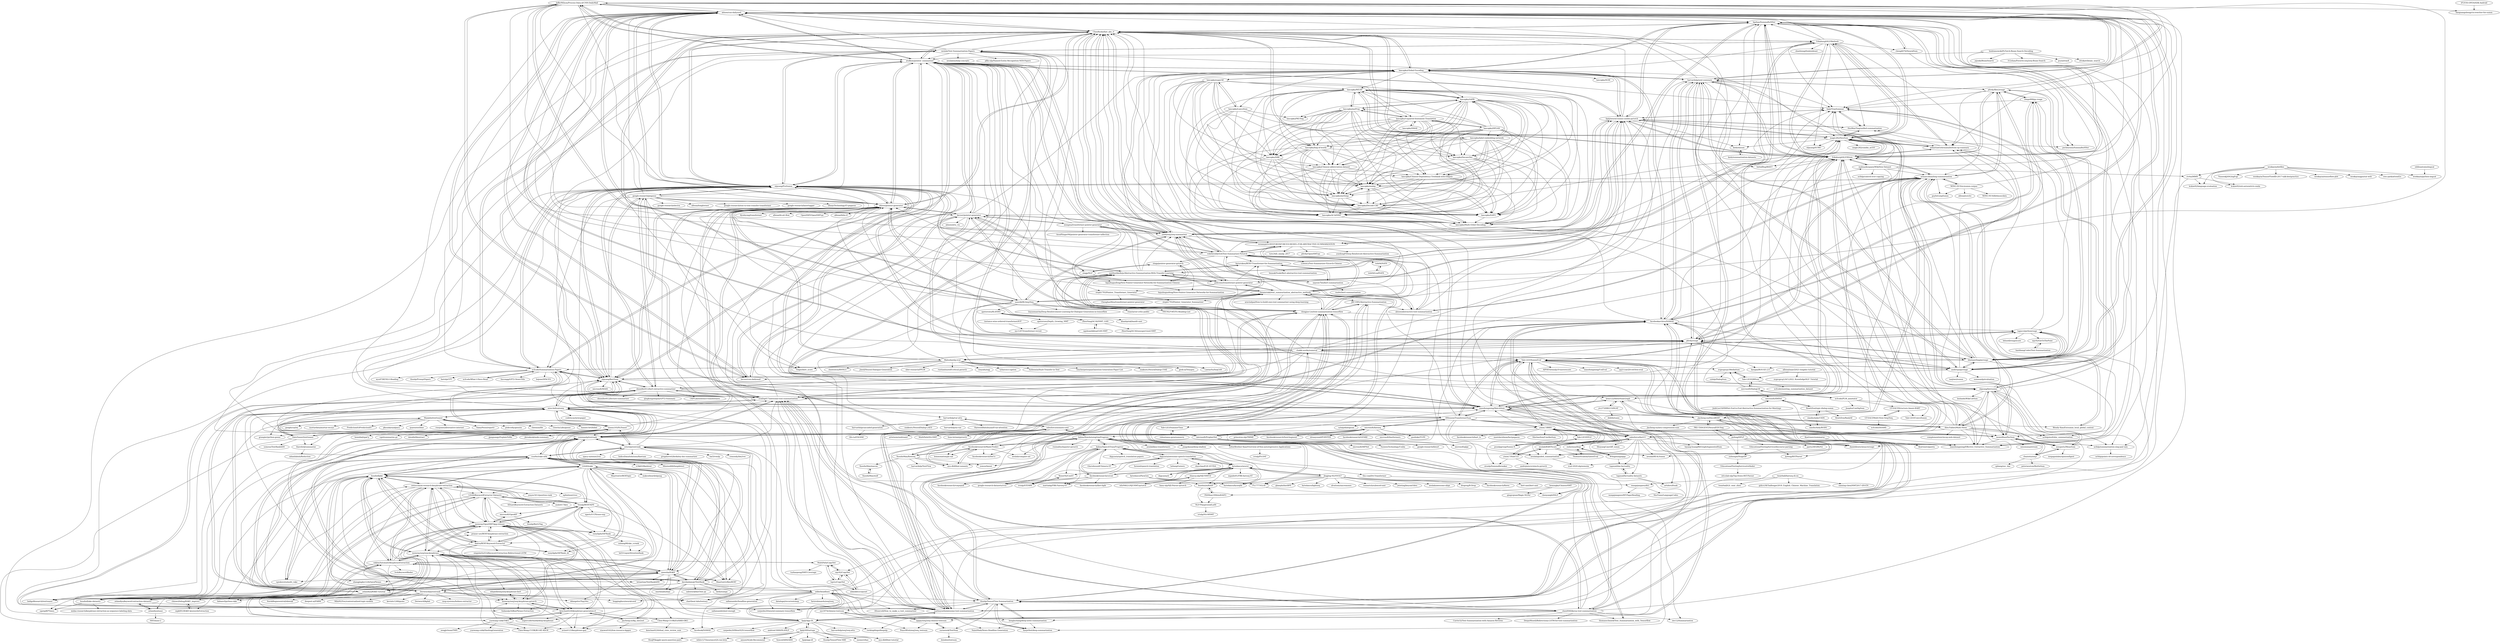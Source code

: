 digraph G {
"JafferWilson/Process-Data-of-CNN-DailyMail" -> "abisee/cnn-dailymail"
"JafferWilson/Process-Data-of-CNN-DailyMail" -> "becxer/cnn-dailymail"
"JafferWilson/Process-Data-of-CNN-DailyMail" -> "atulkum/pointer_summarizer"
"JafferWilson/Process-Data-of-CNN-DailyMail" -> "becxer/pointer-generator"
"JafferWilson/Process-Data-of-CNN-DailyMail" -> "harvardnlp/sent-summary"
"JafferWilson/Process-Data-of-CNN-DailyMail" -> "abisee/pointer-generator"
"JafferWilson/Process-Data-of-CNN-DailyMail" -> "nlpyang/PreSumm"
"JafferWilson/Process-Data-of-CNN-DailyMail" -> "ChenRocks/fast_abs_rl"
"JafferWilson/Process-Data-of-CNN-DailyMail" -> "neulab/Text-Summarization-Papers"
"JafferWilson/Process-Data-of-CNN-DailyMail" -> "EdinburghNLP/XSum"
"JafferWilson/Process-Data-of-CNN-DailyMail" -> "sebastianGehrmann/bottom-up-summary"
"JafferWilson/Process-Data-of-CNN-DailyMail" -> "rohithreddy024/Text-Summarizer-Pytorch"
"JafferWilson/Process-Data-of-CNN-DailyMail" -> "baoguangsheng/ctx-rewriter-for-summ"
"JafferWilson/Process-Data-of-CNN-DailyMail" -> "ymfa/seq2seq-summarizer"
"JafferWilson/Process-Data-of-CNN-DailyMail" -> "lipiji/TranSummar"
"dongjun-Lee/text-summarization-tensorflow" -> "chen0040/keras-text-summarization"
"dongjun-Lee/text-summarization-tensorflow" -> "thomasschmied/Text_Summarization_with_Tensorflow"
"dongjun-Lee/text-summarization-tensorflow" -> "theamrzaki/text_summurization_abstractive_methods"
"dongjun-Lee/text-summarization-tensorflow" -> "icoxfog417/awesome-text-summarization"
"dongjun-Lee/text-summarization-tensorflow" -> "thunlp/TensorFlow-Summarization"
"dongjun-Lee/text-summarization-tensorflow" -> "becxer/pointer-generator"
"dongjun-Lee/text-summarization-tensorflow" -> "nlpyang/PreSumm"
"dongjun-Lee/text-summarization-tensorflow" -> "santhoshkolloju/Abstractive-Summarization-With-Transfer-Learning"
"dongjun-Lee/text-summarization-tensorflow" -> "mathsyouth/awesome-text-summarization"
"dongjun-Lee/text-summarization-tensorflow" -> "JRC1995/Abstractive-Summarization"
"dongjun-Lee/text-summarization-tensorflow" -> "rohithreddy024/Text-Summarizer-Pytorch"
"dongjun-Lee/text-summarization-tensorflow" -> "abisee/pointer-generator"
"dongjun-Lee/text-summarization-tensorflow" -> "harvardnlp/sent-summary"
"dongjun-Lee/text-summarization-tensorflow" -> "facebookarchive/NAMAS"
"dongjun-Lee/text-summarization-tensorflow" -> "lipiji/neural-summ-cnndm-pytorch"
"icoxfog417/awesome-text-summarization" -> "mathsyouth/awesome-text-summarization"
"icoxfog417/awesome-text-summarization" -> "dongjun-Lee/text-summarization-tensorflow"
"icoxfog417/awesome-text-summarization" -> "abisee/pointer-generator"
"icoxfog417/awesome-text-summarization" -> "abisee/cnn-dailymail"
"icoxfog417/awesome-text-summarization" -> "ChenRocks/fast_abs_rl"
"icoxfog417/awesome-text-summarization" -> "summanlp/textrank"
"icoxfog417/awesome-text-summarization" -> "nlpyang/BertSum"
"icoxfog417/awesome-text-summarization" -> "miso-belica/sumy"
"icoxfog417/awesome-text-summarization" -> "facebookarchive/NAMAS"
"icoxfog417/awesome-text-summarization" -> "nlpyang/PreSumm"
"icoxfog417/awesome-text-summarization" -> "chen0040/keras-text-summarization"
"icoxfog417/awesome-text-summarization" -> "atulkum/pointer_summarizer"
"icoxfog417/awesome-text-summarization" -> "theamrzaki/text_summurization_abstractive_methods"
"icoxfog417/awesome-text-summarization" -> "thunlp/TensorFlow-Summarization"
"icoxfog417/awesome-text-summarization" -> "dmmiller612/bert-extractive-summarizer"
"theamrzaki/text_summurization_abstractive_methods" -> "dongjun-Lee/text-summarization-tensorflow"
"theamrzaki/text_summurization_abstractive_methods" -> "santhoshkolloju/Abstractive-Summarization-With-Transfer-Learning"
"theamrzaki/text_summurization_abstractive_methods" -> "yaserkl/RLSeq2Seq"
"theamrzaki/text_summurization_abstractive_methods" -> "rohithreddy024/Text-Summarizer-Pytorch"
"theamrzaki/text_summurization_abstractive_methods" -> "policeme/transformer-pointer-generator"
"theamrzaki/text_summurization_abstractive_methods" -> "icoxfog417/awesome-text-summarization"
"theamrzaki/text_summurization_abstractive_methods" -> "nlpyang/PreSumm"
"theamrzaki/text_summurization_abstractive_methods" -> "mathsyouth/awesome-text-summarization"
"theamrzaki/text_summurization_abstractive_methods" -> "chen0040/keras-text-summarization"
"theamrzaki/text_summurization_abstractive_methods" -> "aravindpai/How-to-build-own-text-summarizer-using-deep-learning" ["e"=1]
"theamrzaki/text_summurization_abstractive_methods" -> "alesee/abstractive-text-summarization"
"theamrzaki/text_summurization_abstractive_methods" -> "ymfa/seq2seq-summarizer"
"theamrzaki/text_summurization_abstractive_methods" -> "JRC1995/Abstractive-Summarization"
"theamrzaki/text_summurization_abstractive_methods" -> "JafferWilson/Process-Data-of-CNN-DailyMail"
"theamrzaki/text_summurization_abstractive_methods" -> "ChenRocks/fast_abs_rl"
"zingp/NLP" -> "zingp/pointer-generator-pytorch"
"zingp/NLP" -> "hquzhuguofeng/New-Pointer-Generator-Networks-for-Summarization-Chinese"
"zingp/NLP" -> "becxer/pointer-generator"
"lipiji/AIStartups" -> "lipiji/App-DL"
"lipiji/AIStartups" -> "amusi/AI-Job-Recommend" ["e"=1]
"lipiji/AIStartups" -> "SyncedAI00/AI00"
"lipiji/AIStartups" -> "lipiji/app-dl"
"lipiji/AIStartups" -> "thunlp/TensorFlow-NRE" ["e"=1]
"lipiji/AIStartups" -> "nyu-dl/dl4mt-tutorial" ["e"=1]
"lipiji/AIStartups" -> "memect/hao" ["e"=1]
"lipiji/AIStartups" -> "HouJP/kaggle-quora-question-pairs" ["e"=1]
"lipiji/AIStartups" -> "white127/insuranceQA-cnn-lstm" ["e"=1]
"LIAAD/yake" -> "boudinfl/pke"
"LIAAD/yake" -> "MaartenGr/KeyBERT" ["e"=1]
"LIAAD/yake" -> "swisscom/ai-research-keyphrase-extraction"
"LIAAD/yake" -> "csurfer/rake-nltk"
"LIAAD/yake" -> "aneesha/RAKE"
"LIAAD/yake" -> "chartbeat-labs/textacy" ["e"=1]
"LIAAD/yake" -> "DerwenAI/pytextrank"
"LIAAD/yake" -> "sunyilgdx/SIFRank_zh" ["e"=1]
"LIAAD/yake" -> "LIAAD/KeywordExtractor-Datasets"
"LIAAD/yake" -> "vgrabovets/multi_rake"
"LIAAD/yake" -> "ibatra/BERT-Keyword-Extractor"
"LIAAD/yake" -> "makcedward/nlpaug" ["e"=1]
"LIAAD/yake" -> "thunlp/BERT-KPE"
"LIAAD/yake" -> "ddangelov/Top2Vec" ["e"=1]
"LIAAD/yake" -> "MaartenGr/BERTopic" ["e"=1]
"yaserkl/RLSeq2Seq" -> "ChenRocks/fast_abs_rl"
"yaserkl/RLSeq2Seq" -> "abisee/pointer-generator"
"yaserkl/RLSeq2Seq" -> "oceanypt/A-DEEP-REINFORCED-MODEL-FOR-ABSTRACTIVE-SUMMARIZATION"
"yaserkl/RLSeq2Seq" -> "atulkum/pointer_summarizer"
"yaserkl/RLSeq2Seq" -> "theamrzaki/text_summurization_abstractive_methods"
"yaserkl/RLSeq2Seq" -> "ymfa/seq2seq-summarizer"
"yaserkl/RLSeq2Seq" -> "apeterswu/RL4NMT"
"yaserkl/RLSeq2Seq" -> "abisee/cnn-dailymail"
"yaserkl/RLSeq2Seq" -> "rohithreddy024/Text-Summarizer-Pytorch"
"yaserkl/RLSeq2Seq" -> "geek-ai/Texygen" ["e"=1]
"yaserkl/RLSeq2Seq" -> "liuyuemaicha/Deep-Reinforcement-Learning-for-Dialogue-Generation-in-tensorflow" ["e"=1]
"yaserkl/RLSeq2Seq" -> "rizar/actor-critic-public" ["e"=1]
"yaserkl/RLSeq2Seq" -> "THUNLP-MT/TG-Reading-List" ["e"=1]
"yaserkl/RLSeq2Seq" -> "LantaoYu/SeqGAN" ["e"=1]
"yaserkl/RLSeq2Seq" -> "harvardnlp/var-attn"
"xcfcode/Summarization-Papers" -> "neulab/Text-Summarization-Papers"
"xcfcode/Summarization-Papers" -> "nlpyang/PreSumm"
"xcfcode/Summarization-Papers" -> "yixinL7/BRIO"
"xcfcode/Summarization-Papers" -> "atulkum/pointer_summarizer"
"xcfcode/Summarization-Papers" -> "maszhongming/MatchSum"
"xcfcode/Summarization-Papers" -> "Yale-LILY/SummEval"
"xcfcode/Summarization-Papers" -> "xcfcode/What-I-Have-Read"
"xcfcode/Summarization-Papers" -> "salesforce/factCC"
"xcfcode/Summarization-Papers" -> "nlpyang/BertSum"
"xcfcode/Summarization-Papers" -> "liucongg/GPT2-NewsTitle" ["e"=1]
"xcfcode/Summarization-Papers" -> "bojone/SPACES" ["e"=1]
"xcfcode/Summarization-Papers" -> "abisee/cnn-dailymail"
"xcfcode/Summarization-Papers" -> "wyu97/KENLG-Reading" ["e"=1]
"xcfcode/Summarization-Papers" -> "thunlp/PromptPapers" ["e"=1]
"xcfcode/Summarization-Papers" -> "fastnlp/CPT" ["e"=1]
"thomasschmied/Text_Summarization_with_Tensorflow" -> "dongjun-Lee/text-summarization-tensorflow"
"kururuken/BERT-Transformer-for-Summarization" -> "santhoshkolloju/Abstractive-Summarization-With-Transfer-Learning"
"kururuken/BERT-Transformer-for-Summarization" -> "IwasakiYuuki/Bert-abstractive-text-summarization"
"kururuken/BERT-Transformer-for-Summarization" -> "nayeon7lee/bert-summarization"
"nlpyang/hiersumm" -> "Alex-Fabbri/Multi-News"
"nlpyang/hiersumm" -> "lipiji/TranSummar"
"nlpyang/hiersumm" -> "ucfnlp/multidoc_summarization"
"nlpyang/hiersumm" -> "ucfnlp/summarization-sing-pair-mix"
"nlpyang/hiersumm" -> "sosuperic/MeanSum"
"nlpyang/hiersumm" -> "magic282/NeuSum"
"nlpyang/hiersumm" -> "mswellhao/PacSum"
"nlpyang/hiersumm" -> "maszhongming/Effective_Extractive_Summarization"
"nlpyang/hiersumm" -> "lauhaide/WikiCatSum"
"nlpyang/hiersumm" -> "sebastianGehrmann/bottom-up-summary"
"nlpyang/hiersumm" -> "brxx122/HeterSumGraph"
"nlpyang/hiersumm" -> "abisee/cnn-dailymail"
"nlpyang/hiersumm" -> "ChenRocks/fast_abs_rl"
"Chen-Wang-CUHK/ExHiRD-DKG" -> "kenchan0226/dual_view_review_sum"
"Chen-Wang-CUHK/ExHiRD-DKG" -> "avinsit123/keyphrase-gan"
"LIAAD/KeywordExtractor-Datasets" -> "boudinfl/ake-datasets"
"LIAAD/KeywordExtractor-Datasets" -> "memray/OpenNMT-kpg-release"
"LIAAD/KeywordExtractor-Datasets" -> "SDuari/Keyword-Extraction-Datasets"
"LIAAD/KeywordExtractor-Datasets" -> "ygorg/KPTimes"
"LIAAD/KeywordExtractor-Datasets" -> "asahi417/kex"
"LIAAD/KeywordExtractor-Datasets" -> "thunlp/BERT-KPE"
"LIAAD/KeywordExtractor-Datasets" -> "sunyilgdx/SIFRank"
"LIAAD/KeywordExtractor-Datasets" -> "kenchan0226/keyphrase-generation-rl"
"LIAAD/KeywordExtractor-Datasets" -> "microsoft/OpenKP"
"boudinfl/ake-datasets" -> "LIAAD/KeywordExtractor-Datasets"
"boudinfl/ake-datasets" -> "ygorg/KPTimes"
"boudinfl/ake-datasets" -> "midas-research/keyphrase-extraction-as-sequence-labeling-data"
"boudinfl/ake-datasets" -> "memray/OpenNMT-kpg-release"
"jiacheng-ye/kg_one2set" -> "kenchan0226/keyphrase-generation-rl"
"jiacheng-ye/kg_one2set" -> "xiaowu0162/low-resource-kpgen"
"jiacheng-ye/kg_one2set" -> "memray/OpenNMT-kpg-release"
"kenchan0226/keyphrase-generation-rl" -> "memray/seq2seq-keyphrase-pytorch"
"kenchan0226/keyphrase-generation-rl" -> "memray/OpenNMT-kpg-release"
"kenchan0226/keyphrase-generation-rl" -> "avinsit123/keyphrase-gan"
"kenchan0226/keyphrase-generation-rl" -> "Chen-Wang-CUHK/KG-KE-KR-M"
"kenchan0226/keyphrase-generation-rl" -> "yuewang-cuhk/TAKG"
"kenchan0226/keyphrase-generation-rl" -> "jiacheng-ye/kg_one2set"
"kenchan0226/keyphrase-generation-rl" -> "Chen-Wang-CUHK/ExHiRD-DKG"
"kenchan0226/keyphrase-generation-rl" -> "supercoderhawk/deep-keyphrase"
"memray/OpenNMT-kpg-release" -> "kenchan0226/keyphrase-generation-rl"
"memray/OpenNMT-kpg-release" -> "memray/seq2seq-keyphrase-pytorch"
"memray/OpenNMT-kpg-release" -> "jiacheng-ye/kg_one2set"
"memray/OpenNMT-kpg-release" -> "memray/seq2seq-keyphrase"
"memray/OpenNMT-kpg-release" -> "supercoderhawk/deep-keyphrase"
"memray/OpenNMT-kpg-release" -> "LIAAD/KeywordExtractor-Datasets"
"memray/OpenNMT-kpg-release" -> "Chen-Wang-CUHK/ExHiRD-DKG"
"memray/OpenNMT-kpg-release" -> "boudinfl/ake-datasets"
"memray/OpenNMT-kpg-release" -> "thunlp/BERT-KPE"
"memray/OpenNMT-kpg-release" -> "pranav-ust/BERT-keyphrase-extraction"
"memray/OpenNMT-kpg-release" -> "avinsit123/keyphrase-gan"
"memray/OpenNMT-kpg-release" -> "microsoft/OpenKP"
"memray/OpenNMT-kpg-release" -> "swisscom/ai-research-keyphrase-extraction"
"memray/OpenNMT-kpg-release" -> "sunyilgdx/SIFRank"
"memray/OpenNMT-kpg-release" -> "yuewang-cuhk/TAKG"
"thunlp/BERT-KPE" -> "ibatra/BERT-Keyword-Extractor"
"thunlp/BERT-KPE" -> "memray/OpenNMT-kpg-release"
"thunlp/BERT-KPE" -> "swisscom/ai-research-keyphrase-extraction"
"thunlp/BERT-KPE" -> "microsoft/OpenKP"
"thunlp/BERT-KPE" -> "sunyilgdx/SIFRank"
"thunlp/BERT-KPE" -> "LIAAD/KeywordExtractor-Datasets"
"thunlp/BERT-KPE" -> "MaartenGr/KeyBERT" ["e"=1]
"thunlp/BERT-KPE" -> "boudinfl/ake-datasets"
"thunlp/BERT-KPE" -> "sunyilgdx/SIFRank_zh" ["e"=1]
"thunlp/BERT-KPE" -> "xgeric/UCPhrase-exp" ["e"=1]
"thunlp/BERT-KPE" -> "boudinfl/pke"
"abisee/cnn-dailymail" -> "JafferWilson/Process-Data-of-CNN-DailyMail"
"abisee/cnn-dailymail" -> "abisee/pointer-generator"
"abisee/cnn-dailymail" -> "becxer/cnn-dailymail"
"abisee/cnn-dailymail" -> "atulkum/pointer_summarizer"
"abisee/cnn-dailymail" -> "harvardnlp/sent-summary"
"abisee/cnn-dailymail" -> "becxer/pointer-generator"
"abisee/cnn-dailymail" -> "nlpyang/PreSumm"
"abisee/cnn-dailymail" -> "facebookarchive/NAMAS"
"abisee/cnn-dailymail" -> "ChenRocks/fast_abs_rl"
"abisee/cnn-dailymail" -> "pltrdy/rouge"
"abisee/cnn-dailymail" -> "bheinzerling/pyrouge"
"abisee/cnn-dailymail" -> "andersjo/pyrouge"
"abisee/cnn-dailymail" -> "EdinburghNLP/XSum"
"abisee/cnn-dailymail" -> "nlpyang/BertSum"
"abisee/cnn-dailymail" -> "hpzhao/SummaRuNNer"
"alesee/abstractive-text-summarization" -> "zwc12/Summarization"
"alesee/abstractive-text-summarization" -> "rohithreddy024/Text-Summarizer-Pytorch"
"alesee/abstractive-text-summarization" -> "ymfa/seq2seq-summarizer"
"alesee/abstractive-text-summarization" -> "lipiji/neural-summ-cnndm-pytorch"
"alesee/abstractive-text-summarization" -> "armancohan/long-summarization"
"lancopku/Global-Encoding" -> "lancopku/superAE"
"lancopku/Global-Encoding" -> "ymfa/seq2seq-summarizer"
"lancopku/Global-Encoding" -> "ChenRocks/fast_abs_rl"
"lancopku/Global-Encoding" -> "lancopku/LancoSum"
"lancopku/Global-Encoding" -> "lipiji/TranSummar"
"lancopku/Global-Encoding" -> "atulkum/pointer_summarizer"
"lancopku/Global-Encoding" -> "lancopku/SGM" ["e"=1]
"lancopku/Global-Encoding" -> "lipiji/neural-summ-cnndm-pytorch"
"lancopku/Global-Encoding" -> "hpzhao/SummaRuNNer"
"lancopku/Global-Encoding" -> "lancopku/WEAN"
"lancopku/Global-Encoding" -> "lancopku/AAPR"
"lancopku/Global-Encoding" -> "lancopku/SRB"
"lancopku/Global-Encoding" -> "harvardnlp/sent-summary"
"lancopku/Global-Encoding" -> "facebookarchive/NAMAS"
"lancopku/Global-Encoding" -> "magic282/NeuSum"
"nlpyang/BertSum" -> "nlpyang/PreSumm"
"nlpyang/BertSum" -> "maszhongming/MatchSum"
"nlpyang/BertSum" -> "ChenRocks/fast_abs_rl"
"nlpyang/BertSum" -> "atulkum/pointer_summarizer"
"nlpyang/BertSum" -> "dmmiller612/bert-extractive-summarizer"
"nlpyang/BertSum" -> "santhoshkolloju/Abstractive-Summarization-With-Transfer-Learning"
"nlpyang/BertSum" -> "abisee/pointer-generator"
"nlpyang/BertSum" -> "abisee/cnn-dailymail"
"nlpyang/BertSum" -> "mathsyouth/awesome-text-summarization"
"nlpyang/BertSum" -> "xcfcode/Summarization-Papers"
"nlpyang/BertSum" -> "google-research/pegasus"
"nlpyang/BertSum" -> "nlpyang/hiersumm"
"nlpyang/BertSum" -> "icoxfog417/awesome-text-summarization"
"nlpyang/BertSum" -> "microsoft/MASS" ["e"=1]
"nlpyang/BertSum" -> "magic282/NeuSum"
"ymfa/seq2seq-summarizer" -> "atulkum/pointer_summarizer"
"ymfa/seq2seq-summarizer" -> "lipiji/neural-summ-cnndm-pytorch"
"ymfa/seq2seq-summarizer" -> "rohithreddy024/Text-Summarizer-Pytorch"
"ymfa/seq2seq-summarizer" -> "lancopku/Global-Encoding"
"ymfa/seq2seq-summarizer" -> "ChenRocks/fast_abs_rl"
"ymfa/seq2seq-summarizer" -> "alesee/abstractive-text-summarization"
"ymfa/seq2seq-summarizer" -> "policeme/transformer-pointer-generator"
"ymfa/seq2seq-summarizer" -> "hpzhao/SummaRuNNer"
"ymfa/seq2seq-summarizer" -> "becxer/pointer-generator"
"ymfa/seq2seq-summarizer" -> "magic282/NeuSum"
"ymfa/seq2seq-summarizer" -> "xiongma/transformer-pointer-generator"
"ymfa/seq2seq-summarizer" -> "abisee/pointer-generator"
"ymfa/seq2seq-summarizer" -> "yaserkl/RLSeq2Seq"
"ymfa/seq2seq-summarizer" -> "lipiji/TranSummar"
"ymfa/seq2seq-summarizer" -> "oceanypt/A-DEEP-REINFORCED-MODEL-FOR-ABSTRACTIVE-SUMMARIZATION"
"microsoft/fastseq" -> "microsoft/ProphetNet"
"microsoft/fastseq" -> "dreasysnail/POINTER" ["e"=1]
"microsoft/fastseq" -> "facebookresearch/GENRE" ["e"=1]
"microsoft/fastseq" -> "microsoft/fastformers" ["e"=1]
"microsoft/fastseq" -> "kahne/NonAutoregGenProgress"
"microsoft/fastseq" -> "guolinke/TUPE" ["e"=1]
"microsoft/fastseq" -> "microsoft/glge"
"microsoft/fastseq" -> "princeton-nlp/TRIME" ["e"=1]
"microsoft/fastseq" -> "HHousen/TransformerSum"
"microsoft/fastseq" -> "facebookresearch/SentAugment" ["e"=1]
"nlpyang/PreSumm" -> "nlpyang/BertSum"
"nlpyang/PreSumm" -> "maszhongming/MatchSum"
"nlpyang/PreSumm" -> "atulkum/pointer_summarizer"
"nlpyang/PreSumm" -> "ChenRocks/fast_abs_rl"
"nlpyang/PreSumm" -> "abisee/cnn-dailymail"
"nlpyang/PreSumm" -> "xcfcode/Summarization-Papers"
"nlpyang/PreSumm" -> "dmmiller612/bert-extractive-summarizer"
"nlpyang/PreSumm" -> "abisee/pointer-generator"
"nlpyang/PreSumm" -> "neulab/Text-Summarization-Papers"
"nlpyang/PreSumm" -> "google-research/pegasus"
"nlpyang/PreSumm" -> "santhoshkolloju/Abstractive-Summarization-With-Transfer-Learning"
"nlpyang/PreSumm" -> "pltrdy/rouge"
"nlpyang/PreSumm" -> "Tiiiger/bert_score" ["e"=1]
"nlpyang/PreSumm" -> "EdinburghNLP/XSum"
"nlpyang/PreSumm" -> "armancohan/long-summarization"
"ReneeYe/ConST" -> "ictnlp/STEMM"
"dqqcasia/awesome-speech-translation" -> "kahne/SpeechTransProgress"
"dqqcasia/awesome-speech-translation" -> "dqqcasia/st"
"dqqcasia/awesome-speech-translation" -> "formiel/speech-translation"
"dqqcasia/awesome-speech-translation" -> "ictnlp/STEMM"
"dqqcasia/awesome-speech-translation" -> "Glaciohound/Chimera-ST"
"dqqcasia/awesome-speech-translation" -> "bytedance/neurst"
"dqqcasia/awesome-speech-translation" -> "bzhangGo/zero" ["e"=1]
"dqqcasia/awesome-speech-translation" -> "duyichao/E2E-ST-TDA"
"kahne/SpeechTransProgress" -> "dqqcasia/awesome-speech-translation"
"kahne/SpeechTransProgress" -> "facebookresearch/covost"
"kahne/SpeechTransProgress" -> "google-research-datasets/cvss"
"kahne/SpeechTransProgress" -> "bytedance/neurst"
"kahne/SpeechTransProgress" -> "dqqcasia/speech_translation-papers"
"kahne/SpeechTransProgress" -> "Glaciohound/Chimera-ST"
"kahne/SpeechTransProgress" -> "ReneeYe/ConST"
"kahne/SpeechTransProgress" -> "facebookresearch/voxpopuli" ["e"=1]
"kahne/SpeechTransProgress" -> "kahne/NonAutoregGenProgress"
"kahne/SpeechTransProgress" -> "mattiadg/FBK-Fairseq-ST"
"google-research/pegasus" -> "nlpyang/PreSumm"
"google-research/pegasus" -> "nlpyang/BertSum"
"google-research/pegasus" -> "xcfcode/Summarization-Papers"
"google-research/pegasus" -> "abisee/pointer-generator"
"google-research/pegasus" -> "maszhongming/MatchSum"
"google-research/pegasus" -> "ZhuiyiTechnology/t5-pegasus" ["e"=1]
"google-research/pegasus" -> "google-research/electra" ["e"=1]
"google-research/pegasus" -> "allenai/longformer" ["e"=1]
"google-research/pegasus" -> "Tiiiger/bert_score" ["e"=1]
"google-research/pegasus" -> "microsoft/ProphetNet"
"google-research/pegasus" -> "google-research/text-to-text-transfer-transformer" ["e"=1]
"google-research/pegasus" -> "dmmiller612/bert-extractive-summarizer"
"google-research/pegasus" -> "atulkum/pointer_summarizer"
"google-research/pegasus" -> "abisee/cnn-dailymail"
"google-research/pegasus" -> "google-research/lasertagger" ["e"=1]
"abisee/pointer-generator" -> "atulkum/pointer_summarizer"
"abisee/pointer-generator" -> "becxer/pointer-generator"
"abisee/pointer-generator" -> "abisee/cnn-dailymail"
"abisee/pointer-generator" -> "ChenRocks/fast_abs_rl"
"abisee/pointer-generator" -> "nlpyang/PreSumm"
"abisee/pointer-generator" -> "nlpyang/BertSum"
"abisee/pointer-generator" -> "mathsyouth/awesome-text-summarization"
"abisee/pointer-generator" -> "OpenNMT/OpenNMT-py" ["e"=1]
"abisee/pointer-generator" -> "facebookarchive/NAMAS"
"abisee/pointer-generator" -> "yaserkl/RLSeq2Seq"
"abisee/pointer-generator" -> "allenai/bilm-tf" ["e"=1]
"abisee/pointer-generator" -> "Maluuba/nlg-eval"
"abisee/pointer-generator" -> "Kyubyong/transformer" ["e"=1]
"abisee/pointer-generator" -> "allenai/bi-att-flow" ["e"=1]
"abisee/pointer-generator" -> "icoxfog417/awesome-text-summarization"
"ibatra/BERT-Keyword-Extractor" -> "pranav-ust/BERT-keyphrase-extraction"
"ibatra/BERT-Keyword-Extractor" -> "thunlp/BERT-KPE"
"ibatra/BERT-Keyword-Extractor" -> "swisscom/ai-research-keyphrase-extraction"
"ibatra/BERT-Keyword-Extractor" -> "kenchan0226/keyphrase-generation-rl"
"ibatra/BERT-Keyword-Extractor" -> "memray/OpenNMT-kpg-release"
"ibatra/BERT-Keyword-Extractor" -> "boudinfl/pke"
"ibatra/BERT-Keyword-Extractor" -> "supercoderhawk/deep-keyphrase"
"ibatra/BERT-Keyword-Extractor" -> "memray/seq2seq-keyphrase"
"ibatra/BERT-Keyword-Extractor" -> "singularity014/Keyword-Extraction-Bidirectional-LSTM"
"ibatra/BERT-Keyword-Extractor" -> "sunyilgdx/SIFRank_zh" ["e"=1]
"davidadamojr/TextRank" -> "summanlp/textrank"
"davidadamojr/TextRank" -> "aneesha/RAKE"
"davidadamojr/TextRank" -> "ceteri/pytextrank"
"davidadamojr/TextRank" -> "csurfer/rake-nltk"
"davidadamojr/TextRank" -> "miso-belica/sumy"
"davidadamojr/TextRank" -> "snkim/AutomaticKeyphraseExtraction"
"davidadamojr/TextRank" -> "carpedm20/neural-summary-tensorflow" ["e"=1]
"davidadamojr/TextRank" -> "salestock/fastText.py" ["e"=1]
"davidadamojr/TextRank" -> "kedz/sumpy"
"davidadamojr/TextRank" -> "machinalis/iepy" ["e"=1]
"davidadamojr/TextRank" -> "lipiji/App-DL"
"davidadamojr/TextRank" -> "udibr/headlines"
"davidadamojr/TextRank" -> "DerwenAI/pytextrank"
"davidadamojr/TextRank" -> "xiaoxu193/PyTeaser"
"davidadamojr/TextRank" -> "zelandiya/RAKE-tutorial"
"miso-belica/sumy" -> "xiaoxu193/PyTeaser"
"miso-belica/sumy" -> "icoxfog417/awesome-text-summarization"
"miso-belica/sumy" -> "summanlp/textrank"
"miso-belica/sumy" -> "mathsyouth/awesome-text-summarization"
"miso-belica/sumy" -> "DerwenAI/pytextrank"
"miso-belica/sumy" -> "nlpyang/PreSumm"
"miso-belica/sumy" -> "davidadamojr/TextRank"
"miso-belica/sumy" -> "abisee/pointer-generator"
"miso-belica/sumy" -> "codelucas/newspaper" ["e"=1]
"miso-belica/sumy" -> "grangier/python-goose" ["e"=1]
"miso-belica/sumy" -> "MojoJolo/textteaser"
"miso-belica/sumy" -> "dmmiller612/bert-extractive-summarizer"
"miso-belica/sumy" -> "nlpyang/BertSum"
"miso-belica/sumy" -> "IndigoResearch/textteaser"
"miso-belica/sumy" -> "letiantian/TextRank4ZH" ["e"=1]
"wookayin/dotfiles" -> "bckim92/zsh-autoswitch-conda"
"wookayin/dotfiles" -> "wookayin/tensorflow-plot" ["e"=1]
"wookayin/dotfiles" -> "wookayin/gpustat-web" ["e"=1]
"wookayin/dotfiles" -> "ctr4si/MMN"
"wookayin/dotfiles" -> "bckim92/language-evaluation"
"wookayin/dotfiles" -> "cesc-park/attend2u" ["e"=1]
"wookayin/dotfiles" -> "YunseokJANG/tgif-qa" ["e"=1]
"wookayin/dotfiles" -> "wookayin/python-imgcat"
"wookayin/dotfiles" -> "wookayin/TensorFlowKR-2017-talk-bestpractice" ["e"=1]
"JRC1995/Abstractive-Summarization" -> "thunlp/TensorFlow-Summarization"
"JRC1995/Abstractive-Summarization" -> "alesee/abstractive-text-summarization"
"JRC1995/Abstractive-Summarization" -> "dongjun-Lee/text-summarization-tensorflow"
"JRC1995/Abstractive-Summarization" -> "harpribot/deep-summarization"
"pltrdy/rouge" -> "bheinzerling/pyrouge"
"pltrdy/rouge" -> "Diego999/py-rouge"
"pltrdy/rouge" -> "pltrdy/files2rouge"
"pltrdy/rouge" -> "abisee/cnn-dailymail"
"pltrdy/rouge" -> "atulkum/pointer_summarizer"
"pltrdy/rouge" -> "andersjo/pyrouge"
"pltrdy/rouge" -> "tagucci/pythonrouge"
"pltrdy/rouge" -> "chakki-works/sumeval"
"pltrdy/rouge" -> "nlpyang/PreSumm"
"pltrdy/rouge" -> "kavgan/ROUGE-2.0"
"pltrdy/rouge" -> "harvardnlp/sent-summary"
"pltrdy/rouge" -> "abisee/pointer-generator"
"pltrdy/rouge" -> "Tiiiger/bert_score" ["e"=1]
"pltrdy/rouge" -> "Maluuba/nlg-eval"
"pltrdy/rouge" -> "hpzhao/SummaRuNNer"
"xiaoxu193/PyTeaser" -> "miso-belica/sumy"
"xiaoxu193/PyTeaser" -> "MojoJolo/textteaser"
"xiaoxu193/PyTeaser" -> "thavelick/summarize"
"xiaoxu193/PyTeaser" -> "grangier/python-goose" ["e"=1]
"xiaoxu193/PyTeaser" -> "ceteri/pytextrank"
"xiaoxu193/PyTeaser" -> "DataTeaser/textteaser"
"xiaoxu193/PyTeaser" -> "IndigoResearch/textteaser"
"xiaoxu193/PyTeaser" -> "davidadamojr/TextRank"
"xiaoxu193/PyTeaser" -> "icoxfog417/awesome-text-summarization"
"xiaoxu193/PyTeaser" -> "jjangsangy/ExplainToMe"
"xiaoxu193/PyTeaser" -> "jbrooksuk/node-summary" ["e"=1]
"xiaoxu193/PyTeaser" -> "honnibal/spaCy" ["e"=1]
"xiaoxu193/PyTeaser" -> "summanlp/textrank"
"xiaoxu193/PyTeaser" -> "vgel/summarize.py"
"xiaoxu193/PyTeaser" -> "datalib/libextract" ["e"=1]
"harpribot/deep-summarization" -> "thunlp/TensorFlow-Summarization"
"mswellhao/PacSum" -> "maszhongming/Effective_Extractive_Summarization"
"mswellhao/PacSum" -> "sosuperic/MeanSum"
"mswellhao/PacSum" -> "cbaziotis/seq3"
"mswellhao/PacSum" -> "magic282/NeuSum"
"mswellhao/PacSum" -> "misonuma/strsum"
"mswellhao/PacSum" -> "ucfnlp/summarization-sing-pair-mix"
"mswellhao/PacSum" -> "jiacheng-xu/DiscoBERT"
"csurfer/rake-nltk" -> "aneesha/RAKE"
"csurfer/rake-nltk" -> "zelandiya/RAKE-tutorial"
"csurfer/rake-nltk" -> "boudinfl/pke"
"csurfer/rake-nltk" -> "davidadamojr/TextRank"
"csurfer/rake-nltk" -> "LIAAD/yake"
"csurfer/rake-nltk" -> "vgrabovets/multi_rake"
"csurfer/rake-nltk" -> "summanlp/textrank"
"csurfer/rake-nltk" -> "fabianvf/python-rake"
"csurfer/rake-nltk" -> "MaartenGr/KeyBERT" ["e"=1]
"csurfer/rake-nltk" -> "ceteri/pytextrank"
"csurfer/rake-nltk" -> "chartbeat-labs/textacy" ["e"=1]
"csurfer/rake-nltk" -> "DerwenAI/pytextrank"
"csurfer/rake-nltk" -> "vi3k6i5/flashtext" ["e"=1]
"csurfer/rake-nltk" -> "miso-belica/sumy"
"csurfer/rake-nltk" -> "Mimino666/langdetect" ["e"=1]
"PANXiao1994/mRASP2" -> "linzehui/mRASP"
"PANXiao1994/mRASP2" -> "NLP-Playground/LaSS"
"linzehui/mRASP" -> "PANXiao1994/mRASP2"
"linzehui/mRASP" -> "NLP-Playground/LaSS"
"ChenRocks/fast_abs_rl" -> "atulkum/pointer_summarizer"
"ChenRocks/fast_abs_rl" -> "yaserkl/RLSeq2Seq"
"ChenRocks/fast_abs_rl" -> "nlpyang/PreSumm"
"ChenRocks/fast_abs_rl" -> "lancopku/Global-Encoding"
"ChenRocks/fast_abs_rl" -> "nlpyang/BertSum"
"ChenRocks/fast_abs_rl" -> "abisee/pointer-generator"
"ChenRocks/fast_abs_rl" -> "EdinburghNLP/Refresh"
"ChenRocks/fast_abs_rl" -> "ymfa/seq2seq-summarizer"
"ChenRocks/fast_abs_rl" -> "abisee/cnn-dailymail"
"ChenRocks/fast_abs_rl" -> "oceanypt/A-DEEP-REINFORCED-MODEL-FOR-ABSTRACTIVE-SUMMARIZATION"
"ChenRocks/fast_abs_rl" -> "EdinburghNLP/XSum"
"ChenRocks/fast_abs_rl" -> "magic282/NeuSum"
"ChenRocks/fast_abs_rl" -> "hpzhao/SummaRuNNer"
"ChenRocks/fast_abs_rl" -> "sebastianGehrmann/bottom-up-summary"
"ChenRocks/fast_abs_rl" -> "maszhongming/MatchSum"
"Maluuba/nlg-eval" -> "Tiiiger/bert_score" ["e"=1]
"Maluuba/nlg-eval" -> "abisee/pointer-generator"
"Maluuba/nlg-eval" -> "atulkum/pointer_summarizer"
"Maluuba/nlg-eval" -> "tylin/coco-caption" ["e"=1]
"Maluuba/nlg-eval" -> "fuzhenxin/Style-Transfer-in-Text" ["e"=1]
"Maluuba/nlg-eval" -> "teacherpeterpan/Question-Generation-Paper-List" ["e"=1]
"Maluuba/nlg-eval" -> "pltrdy/rouge"
"Maluuba/nlg-eval" -> "snakeztc/NeuralDialog-CVAE" ["e"=1]
"Maluuba/nlg-eval" -> "shawnwun/RNNLG" ["e"=1]
"Maluuba/nlg-eval" -> "jiweil/Neural-Dialogue-Generation" ["e"=1]
"Maluuba/nlg-eval" -> "uber-research/PPLM" ["e"=1]
"Maluuba/nlg-eval" -> "ruotianluo/self-critical.pytorch" ["e"=1]
"Maluuba/nlg-eval" -> "geek-ai/Texygen" ["e"=1]
"Maluuba/nlg-eval" -> "LantaoYu/SeqGAN" ["e"=1]
"Maluuba/nlg-eval" -> "xinyadu/nqg" ["e"=1]
"chakki-works/sumeval" -> "pltrdy/rouge"
"chakki-works/sumeval" -> "tagucci/pythonrouge"
"chakki-works/sumeval" -> "abisee/cnn-dailymail"
"chakki-works/sumeval" -> "nlpyang/PreSumm"
"chakki-works/sumeval" -> "Maluuba/nlg-eval"
"chakki-works/sumeval" -> "icoxfog417/awesome-text-summarization"
"chakki-works/sumeval" -> "atulkum/pointer_summarizer"
"chakki-works/sumeval" -> "Yale-LILY/SummEval"
"chakki-works/sumeval" -> "lipiji/neural-summ-cnndm-pytorch"
"chakki-works/sumeval" -> "mathsyouth/awesome-text-summarization"
"chakki-works/sumeval" -> "dongjun-Lee/text-summarization-tensorflow"
"chakki-works/sumeval" -> "ChenRocks/fast_abs_rl"
"chakki-works/sumeval" -> "bheinzerling/pyrouge"
"chakki-works/sumeval" -> "mahnazkoupaee/WikiHow-Dataset"
"chakki-works/sumeval" -> "nlpyang/BertSum"
"facebookresearch/Mask-Predict" -> "facebookresearch/DisCo"
"facebookresearch/Mask-Predict" -> "kahne/NonAutoregGenProgress"
"facebookresearch/Mask-Predict" -> "nyu-dl/dl4mt-nonauto"
"facebookresearch/Mask-Predict" -> "XuezheMax/flowseq"
"facebookresearch/Mask-Predict" -> "lemmonation/jm-nat"
"facebookresearch/Mask-Predict" -> "neulab/compare-mt" ["e"=1]
"twairball/fairseq-zh-en" -> "sanxing-chen/NMT2017-ZH-EN"
"twairball/fairseq-zh-en" -> "twairball/t2t_wmt_zhen"
"twairball/fairseq-zh-en" -> "gzhcv/AIChallenger2018_English_Chinese_Machine_Translation"
"twairball/fairseq-zh-en" -> "wangqiangneu/dlcl"
"wangqiangneu/dlcl" -> "wangqiangneu/MT-PaperReading"
"wangqiangneu/dlcl" -> "NiuTrans/LanguageCodes" ["e"=1]
"robustness-gym/summvis" -> "Yale-LILY/SummerTime"
"memray/seq2seq-keyphrase" -> "memray/seq2seq-keyphrase-pytorch"
"memray/seq2seq-keyphrase" -> "memray/OpenNMT-kpg-release"
"memray/seq2seq-keyphrase" -> "MultiPath/CopyNet"
"memray/seq2seq-keyphrase" -> "fudannlp16/KeyPhrase-Extraction"
"memray/seq2seq-keyphrase" -> "snkim/AutomaticKeyphraseExtraction"
"memray/seq2seq-keyphrase" -> "kenchan0226/keyphrase-generation-rl"
"memray/seq2seq-keyphrase" -> "swisscom/ai-research-keyphrase-extraction"
"memray/seq2seq-keyphrase" -> "yuewang-cuhk/TAKG"
"memray/seq2seq-keyphrase" -> "avinsit123/keyphrase-gan"
"memray/seq2seq-keyphrase" -> "boudinfl/pke"
"memray/seq2seq-keyphrase" -> "Chen-Wang-CUHK/KG-KE-KR-M"
"memray/seq2seq-keyphrase" -> "supercoderhawk/deep-keyphrase"
"memray/seq2seq-keyphrase" -> "boudinfl/ake-datasets"
"memray/seq2seq-keyphrase" -> "ygorg/KPTimes"
"memray/seq2seq-keyphrase" -> "whqwill/seq2seq-keyphrase-bert"
"atulkum/pointer_summarizer" -> "abisee/pointer-generator"
"atulkum/pointer_summarizer" -> "ymfa/seq2seq-summarizer"
"atulkum/pointer_summarizer" -> "nlpyang/PreSumm"
"atulkum/pointer_summarizer" -> "ChenRocks/fast_abs_rl"
"atulkum/pointer_summarizer" -> "abisee/cnn-dailymail"
"atulkum/pointer_summarizer" -> "becxer/pointer-generator"
"atulkum/pointer_summarizer" -> "rohithreddy024/Text-Summarizer-Pytorch"
"atulkum/pointer_summarizer" -> "nlpyang/BertSum"
"atulkum/pointer_summarizer" -> "pltrdy/rouge"
"atulkum/pointer_summarizer" -> "lancopku/Global-Encoding"
"atulkum/pointer_summarizer" -> "lipiji/neural-summ-cnndm-pytorch"
"atulkum/pointer_summarizer" -> "xcfcode/Summarization-Papers"
"atulkum/pointer_summarizer" -> "JafferWilson/Process-Data-of-CNN-DailyMail"
"atulkum/pointer_summarizer" -> "policeme/transformer-pointer-generator"
"atulkum/pointer_summarizer" -> "becxer/cnn-dailymail"
"becxer/pointer-generator" -> "abisee/pointer-generator"
"becxer/pointer-generator" -> "becxer/cnn-dailymail"
"becxer/pointer-generator" -> "atulkum/pointer_summarizer"
"becxer/pointer-generator" -> "abisee/cnn-dailymail"
"becxer/pointer-generator" -> "policeme/transformer-pointer-generator"
"becxer/pointer-generator" -> "JafferWilson/Process-Data-of-CNN-DailyMail"
"becxer/pointer-generator" -> "abisee/attn_vis"
"becxer/pointer-generator" -> "ymfa/seq2seq-summarizer"
"becxer/pointer-generator" -> "andersjo/pyrouge"
"becxer/pointer-generator" -> "xiongma/transformer-pointer-generator"
"becxer/pointer-generator" -> "zingp/NLP"
"becxer/pointer-generator" -> "sys1874/chinese-textsum"
"becxer/pointer-generator" -> "dongjun-Lee/text-summarization-tensorflow"
"becxer/pointer-generator" -> "magic282/NeuSum"
"becxer/pointer-generator" -> "lancopku/Global-Encoding"
"hquzhuguofeng/New-Pointer-Generator-Networks-for-Summarization-Chinese" -> "zingp/pointer-generator-pytorch"
"hquzhuguofeng/New-Pointer-Generator-Networks-for-Summarization-Chinese" -> "hquzhuguofeng/New-Pointer-Generator-Networks-for-Summarization"
"hemingkx/ChineseNMT" -> "qingyujean/Magic-NLPer"
"hemingkx/ChineseNMT" -> "PANXiao1994/mRASP2"
"Yale-LILY/DYLE" -> "psunlpgroup/Summ-N"
"Yale-LILY/QMSum" -> "zcgzcgzcg1/MediaSum"
"Yale-LILY/QMSum" -> "microsoft/DialogLM"
"Yale-LILY/QMSum" -> "xcfcode/meeting_summarization_dataset"
"hengluchang/deep-news-summarization" -> "thunlp/TensorFlow-Summarization"
"hengluchang/deep-news-summarization" -> "harpribot/deep-summarization"
"hengluchang/deep-news-summarization" -> "NainiShah/News-Headline-Generation"
"whqwill/seq2seq-keyphrase-bert" -> "memray/seq2seq-keyphrase-pytorch"
"xcfcode/PLM_annotator" -> "GT-SALT/Structure-Aware-BART"
"xcfcode/PLM_annotator" -> "Yale-LILY/ConvoSumm"
"xcfcode/PLM_annotator" -> "microsoft/DialogLM"
"xcfcode/PLM_annotator" -> "Junpliu/ConDigSum"
"snkim/AutomaticKeyphraseExtraction" -> "zelandiya/keyword-extraction-datasets"
"snkim/AutomaticKeyphraseExtraction" -> "memray/seq2seq-keyphrase"
"snkim/AutomaticKeyphraseExtraction" -> "memray/seq2seq-keyphrase-pytorch"
"snkim/AutomaticKeyphraseExtraction" -> "swisscom/ai-research-keyphrase-extraction"
"snkim/AutomaticKeyphraseExtraction" -> "memray/OpenNMT-kpg-release"
"snkim/AutomaticKeyphraseExtraction" -> "boudinfl/pke"
"snkim/AutomaticKeyphraseExtraction" -> "boudinfl/ake-datasets"
"snkim/AutomaticKeyphraseExtraction" -> "lvsh/keywordfinder"
"snkim/AutomaticKeyphraseExtraction" -> "aneesha/RAKE"
"snkim/AutomaticKeyphraseExtraction" -> "pranav-ust/BERT-keyphrase-extraction"
"snkim/AutomaticKeyphraseExtraction" -> "LIAAD/KeywordExtractor-Datasets"
"XuezheMax/flowseq" -> "facebookresearch/Mask-Predict"
"XuezheMax/flowseq" -> "harvardnlp/TextFlow" ["e"=1]
"XuezheMax/flowseq" -> "zomux/lanmt"
"XuezheMax/flowseq" -> "nyu-dl/dl4mt-nonauto"
"XuezheMax/flowseq" -> "XuezheMax/macow"
"XuezheMax/flowseq" -> "salesforce/nonauto-nmt"
"apeterswu/RL4NMT" -> "ZhenYangIACAS/NMT_GAN"
"apeterswu/RL4NMT" -> "apeterswu/Depth_Growing_NMT"
"apeterswu/RL4NMT" -> "khanhptnk/bandit-nmt"
"oceanypt/A-DEEP-REINFORCED-MODEL-FOR-ABSTRACTIVE-SUMMARIZATION" -> "rohithreddy024/Text-Summarizer-Pytorch"
"oceanypt/A-DEEP-REINFORCED-MODEL-FOR-ABSTRACTIVE-SUMMARIZATION" -> "ChenRocks/fast_abs_rl"
"oceanypt/A-DEEP-REINFORCED-MODEL-FOR-ABSTRACTIVE-SUMMARIZATION" -> "EdinburghNLP/Refresh"
"oceanypt/A-DEEP-REINFORCED-MODEL-FOR-ABSTRACTIVE-SUMMARIZATION" -> "yaserkl/RLSeq2Seq"
"oceanypt/A-DEEP-REINFORCED-MODEL-FOR-ABSTRACTIVE-SUMMARIZATION" -> "pltrdy/OpenNMT-py"
"oceanypt/A-DEEP-REINFORCED-MODEL-FOR-ABSTRACTIVE-SUMMARIZATION" -> "yuedongP/Deep-Reinforced-Abstractive-Summarization"
"oceanypt/A-DEEP-REINFORCED-MODEL-FOR-ABSTRACTIVE-SUMMARIZATION" -> "toru34/li_emnlp_2017"
"mathsyouth/awesome-text-summarization" -> "icoxfog417/awesome-text-summarization"
"mathsyouth/awesome-text-summarization" -> "lipiji/App-DL"
"mathsyouth/awesome-text-summarization" -> "abisee/pointer-generator"
"mathsyouth/awesome-text-summarization" -> "ChenRocks/fast_abs_rl"
"mathsyouth/awesome-text-summarization" -> "abisee/cnn-dailymail"
"mathsyouth/awesome-text-summarization" -> "nlpyang/BertSum"
"mathsyouth/awesome-text-summarization" -> "atulkum/pointer_summarizer"
"mathsyouth/awesome-text-summarization" -> "nlpyang/PreSumm"
"mathsyouth/awesome-text-summarization" -> "facebookarchive/NAMAS"
"mathsyouth/awesome-text-summarization" -> "dongjun-Lee/text-summarization-tensorflow"
"mathsyouth/awesome-text-summarization" -> "theamrzaki/text_summurization_abstractive_methods"
"mathsyouth/awesome-text-summarization" -> "neulab/Text-Summarization-Papers"
"mathsyouth/awesome-text-summarization" -> "santhoshkolloju/Abstractive-Summarization-With-Transfer-Learning"
"mathsyouth/awesome-text-summarization" -> "pltrdy/rouge"
"mathsyouth/awesome-text-summarization" -> "thunlp/TensorFlow-Summarization"
"EdinburghNLP/XSum" -> "armancohan/long-summarization"
"EdinburghNLP/XSum" -> "lipiji/TranSummar"
"EdinburghNLP/XSum" -> "ChenRocks/fast_abs_rl"
"EdinburghNLP/XSum" -> "lipiji/neural-summ-cnndm-pytorch"
"EdinburghNLP/XSum" -> "salesforce/factCC"
"EdinburghNLP/XSum" -> "abisee/cnn-dailymail"
"EdinburghNLP/XSum" -> "EdinburghNLP/Refresh"
"EdinburghNLP/XSum" -> "sebastianGehrmann/bottom-up-summary"
"EdinburghNLP/XSum" -> "harvardnlp/sent-summary"
"EdinburghNLP/XSum" -> "neulab/guided_summarization"
"EdinburghNLP/XSum" -> "mahnazkoupaee/WikiHow-Dataset"
"EdinburghNLP/XSum" -> "maszhongming/MatchSum"
"EdinburghNLP/XSum" -> "InitialBug/BiSET"
"EdinburghNLP/XSum" -> "pltrdy/files2rouge"
"EdinburghNLP/XSum" -> "hpzhao/SummaRuNNer"
"neulab/guided_summarization" -> "icml-2020-nlp/semsim"
"pltrdy/files2rouge" -> "pltrdy/rouge"
"pltrdy/files2rouge" -> "harvardnlp/sent-summary"
"pltrdy/files2rouge" -> "armancohan/long-summarization"
"pltrdy/files2rouge" -> "bheinzerling/pyrouge"
"pltrdy/files2rouge" -> "Diego999/py-rouge"
"pltrdy/files2rouge" -> "sebastianGehrmann/bottom-up-summary"
"pltrdy/files2rouge" -> "lipiji/TranSummar"
"pltrdy/files2rouge" -> "EdinburghNLP/XSum"
"pltrdy/files2rouge" -> "abisee/cnn-dailymail"
"salesforce/factCC" -> "Yale-LILY/SummEval"
"salesforce/factCC" -> "W4ngatang/qags"
"salesforce/factCC" -> "ShuyangCao/cliff_summ"
"salesforce/factCC" -> "artidoro/frank"
"salesforce/factCC" -> "tagoyal/dae-factuality"
"salesforce/factCC" -> "neulab/guided_summarization"
"salesforce/factCC" -> "neulab/REALSumm"
"salesforce/factCC" -> "neulab/BARTScore"
"salesforce/factCC" -> "luyang-huang96/GraphAugmentedSum"
"salesforce/factCC" -> "danieldeutsch/sacrerouge"
"salesforce/factCC" -> "EdinburghNLP/XSum"
"salesforce/factCC" -> "tagoyal/factuality-datasets"
"salesforce/factCC" -> "esdurmus/feqa"
"yixinL7/BRIO" -> "yixinL7/SimCLS"
"yixinL7/BRIO" -> "ntunlp/SummaReranker"
"yixinL7/BRIO" -> "psunlpgroup/Summ-N"
"yixinL7/BRIO" -> "xcfcode/Summarization-Papers"
"yixinL7/BRIO" -> "neulab/guided_summarization"
"yixinL7/BRIO" -> "neulab/BARTScore"
"yixinL7/BRIO" -> "salesforce/factCC"
"yixinL7/BRIO" -> "Yale-LILY/SummEval"
"yixinL7/BRIO" -> "Yale-LILY/DYLE"
"yixinL7/BRIO" -> "meetdavidwan/factpegasus"
"yixinL7/BRIO" -> "ShichaoSun/ConAbsSum"
"yixinL7/BRIO" -> "facebookresearch/bart_ls"
"yixinL7/BRIO" -> "maszhongming/MatchSum"
"kedz/nnsum" -> "kedz/summarization-datasets"
"kedz/summarization-datasets" -> "kedz/nnsum"
"eddieantonio/imgcat" -> "wookayin/python-imgcat"
"harvardnlp/var-attn" -> "snakeztc/NeuralDialog-LAED" ["e"=1]
"harvardnlp/var-attn" -> "salesforce/nonauto-nmt"
"harvardnlp/var-attn" -> "HareeshBahuleyan/tf-var-attention"
"harvardnlp/var-attn" -> "harvardnlp/cascaded-generation"
"harvardnlp/var-attn" -> "harvardnlp/sa-vae" ["e"=1]
"MojoJolo/textteaser" -> "xiaoxu193/PyTeaser"
"MojoJolo/textteaser" -> "DataTeaser/textteaser"
"MojoJolo/textteaser" -> "PredictionIO/PredictionIO" ["e"=1]
"MojoJolo/textteaser" -> "miso-belica/sumy"
"MojoJolo/textteaser" -> "pksunkara/alpaca" ["e"=1]
"MojoJolo/textteaser" -> "IndigoResearch/textteaser"
"MojoJolo/textteaser" -> "quarnster/lime" ["e"=1]
"MojoJolo/textteaser" -> "rossjones/alternative-internet" ["e"=1]
"MojoJolo/textteaser" -> "SamyPesse/reportr" ["e"=1]
"MojoJolo/textteaser" -> "piskvorky/gensim" ["e"=1]
"MojoJolo/textteaser" -> "cheeaun/life" ["e"=1]
"MojoJolo/textteaser" -> "GravityLabs/goose" ["e"=1]
"MojoJolo/textteaser" -> "hannes-brt/hebel" ["e"=1]
"MojoJolo/textteaser" -> "google/cayley" ["e"=1]
"MojoJolo/textteaser" -> "mortardata/mortar-recsys" ["e"=1]
"microsoft/ProphetNet" -> "microsoft/fastseq"
"microsoft/ProphetNet" -> "maszhongming/MatchSum"
"microsoft/ProphetNet" -> "neulab/guided_summarization"
"microsoft/ProphetNet" -> "microsoft/glge"
"microsoft/ProphetNet" -> "YunwenTechnology/Unilm" ["e"=1]
"microsoft/ProphetNet" -> "google-research/pegasus"
"microsoft/ProphetNet" -> "nlpyang/PreSumm"
"microsoft/ProphetNet" -> "EdinburghNLP/XSum"
"microsoft/ProphetNet" -> "google-research/bleurt" ["e"=1]
"microsoft/ProphetNet" -> "microsoft/MPNet" ["e"=1]
"lipiji/App-DL" -> "mathsyouth/awesome-text-summarization"
"lipiji/App-DL" -> "lipiji/AIStartups"
"lipiji/App-DL" -> "abisee/pointer-generator"
"lipiji/App-DL" -> "facebookarchive/NAMAS"
"lipiji/App-DL" -> "lancopku/Global-Encoding"
"lipiji/App-DL" -> "ChenRocks/fast_abs_rl"
"lipiji/App-DL" -> "rockingdingo/deepnlp" ["e"=1]
"lipiji/App-DL" -> "icoxfog417/awesome-text-summarization"
"lipiji/App-DL" -> "harvardnlp/seq2seq-attn" ["e"=1]
"lipiji/App-DL" -> "facebook/NAMAS" ["e"=1]
"lipiji/App-DL" -> "carpedm20/MemN2N-tensorflow" ["e"=1]
"lipiji/App-DL" -> "udibr/headlines"
"lipiji/App-DL" -> "nyu-dl/dl4mt-tutorial" ["e"=1]
"lipiji/App-DL" -> "andrewt3000/DL4NLP" ["e"=1]
"lipiji/App-DL" -> "memray/seq2seq-keyphrase"
"lancopku/superAE" -> "lancopku/SRB"
"lancopku/superAE" -> "lancopku/LancoSum"
"lancopku/superAE" -> "lancopku/nndep"
"lancopku/superAE" -> "lancopku/Global-Encoding"
"lancopku/superAE" -> "lancopku/ACA4NMT"
"lancopku/superAE" -> "lancopku/Decode-CRF"
"lancopku/superAE" -> "lancopku/meSimp"
"lancopku/superAE" -> "lancopku/Unpaired-Sentiment-Translation"
"lancopku/superAE" -> "lancopku/Chinese-abbreviation-dataset"
"lancopku/superAE" -> "lancopku/Multi-Order-Decoding"
"lancopku/superAE" -> "lancopku/SAPO"
"lancopku/superAE" -> "lancopku/Chinese-Dependency-Treebank-with-Ellipsis"
"lancopku/superAE" -> "lancopku/bag-of-words"
"lancopku/superAE" -> "lancopku/AAPR"
"lancopku/superAE" -> "lancopku/WEAN"
"ytc272098215/HGAT" -> "brxx122/HeterSumGraph"
"ytc272098215/HGAT" -> "didi/hetsann" ["e"=1]
"Jingjing-NLP/VOLT" -> "bytedance/neurst"
"Jingjing-NLP/VOLT" -> "linzehui/mRASP"
"Jingjing-NLP/VOLT" -> "FLC777/GLAT"
"Jingjing-NLP/VOLT" -> "neulab/awesome-align" ["e"=1]
"Jingjing-NLP/VOLT" -> "kahne/NonAutoregGenProgress"
"Jingjing-NLP/VOLT" -> "dropreg/R-Drop" ["e"=1]
"Jingjing-NLP/VOLT" -> "bytedance/byseqlib"
"Jingjing-NLP/VOLT" -> "facebookresearch/flores" ["e"=1]
"Jingjing-NLP/VOLT" -> "bert-nmt/bert-nmt" ["e"=1]
"Jingjing-NLP/VOLT" -> "glample/fastBPE" ["e"=1]
"Jingjing-NLP/VOLT" -> "bytedance/lightseq" ["e"=1]
"Jingjing-NLP/VOLT" -> "alvations/sacremoses" ["e"=1]
"Jingjing-NLP/VOLT" -> "rsennrich/subword-nmt" ["e"=1]
"Jingjing-NLP/VOLT" -> "jwieting/beyond-bleu"
"Jingjing-NLP/VOLT" -> "wangqiangneu/dlcl"
"xnliang98/uke_ccrank" -> "hd10-iupui/AttentionRank"
"facebookresearch/covost" -> "kahne/SpeechTransProgress"
"facebookresearch/covost" -> "google-research-datasets/cvss"
"facebookresearch/covost" -> "facebookresearch/voxpopuli" ["e"=1]
"facebookresearch/covost" -> "facebookresearch/libri-light" ["e"=1]
"facebookresearch/covost" -> "dqqcasia/awesome-speech-translation"
"facebookresearch/covost" -> "bytedance/neurst"
"facebookresearch/covost" -> "mattiadg/FBK-Fairseq-ST"
"MultiPath/CopyNet" -> "mjc92/CopyNet"
"MultiPath/CopyNet" -> "memray/seq2seq-keyphrase"
"MultiPath/CopyNet" -> "lspvic/CopyNet"
"MultiPath/CopyNet" -> "tuzhaopeng/NMT-Coverage" ["e"=1]
"whr94621/NJUNMT-pytorch" -> "zhaocq-nlp/NJUNMT-tf"
"zhaocq-nlp/NJUNMT-tf" -> "whr94621/NJUNMT-pytorch"
"zhaocq-nlp/NJUNMT-tf" -> "baoy-nlp/NJUParser-pytorch"
"zhaocq-nlp/NJUNMT-tf" -> "bytedance/neurst"
"sys1874/chinese-textsum" -> "zpppy/seq2seq-chinese-textsum"
"sys1874/chinese-textsum" -> "PeaceWish/seq2seq_textsum"
"aneesha/RAKE" -> "zelandiya/RAKE-tutorial"
"aneesha/RAKE" -> "davidadamojr/TextRank"
"aneesha/RAKE" -> "csurfer/rake-nltk"
"aneesha/RAKE" -> "boudinfl/pke"
"aneesha/RAKE" -> "summanlp/textrank"
"aneesha/RAKE" -> "snkim/AutomaticKeyphraseExtraction"
"aneesha/RAKE" -> "LIAAD/yake"
"aneesha/RAKE" -> "memray/seq2seq-keyphrase"
"aneesha/RAKE" -> "MaartenGr/KeyBERT" ["e"=1]
"aneesha/RAKE" -> "fabianvf/python-rake"
"aneesha/RAKE" -> "vgrabovets/multi_rake"
"aneesha/RAKE" -> "letiantian/TextRank4ZH" ["e"=1]
"aneesha/RAKE" -> "shangjingbo1226/AutoPhrase" ["e"=1]
"aneesha/RAKE" -> "chartbeat-labs/textacy" ["e"=1]
"aneesha/RAKE" -> "machinalis/iepy" ["e"=1]
"dmmiller612/bert-extractive-summarizer" -> "nlpyang/BertSum"
"dmmiller612/bert-extractive-summarizer" -> "nlpyang/PreSumm"
"dmmiller612/bert-extractive-summarizer" -> "maszhongming/MatchSum"
"dmmiller612/bert-extractive-summarizer" -> "santhoshkolloju/Abstractive-Summarization-With-Transfer-Learning"
"dmmiller612/bert-extractive-summarizer" -> "icoxfog417/awesome-text-summarization"
"dmmiller612/bert-extractive-summarizer" -> "dmmiller612/lecture-summarizer"
"dmmiller612/bert-extractive-summarizer" -> "huggingface/neuralcoref" ["e"=1]
"dmmiller612/bert-extractive-summarizer" -> "HHousen/TransformerSum"
"dmmiller612/bert-extractive-summarizer" -> "DerwenAI/pytextrank"
"dmmiller612/bert-extractive-summarizer" -> "google-research/pegasus"
"dmmiller612/bert-extractive-summarizer" -> "MaartenGr/KeyBERT" ["e"=1]
"dmmiller612/bert-extractive-summarizer" -> "theamrzaki/text_summurization_abstractive_methods"
"dmmiller612/bert-extractive-summarizer" -> "miso-belica/sumy"
"dmmiller612/bert-extractive-summarizer" -> "qingkongzhiqian/GPT2-Summary" ["e"=1]
"dmmiller612/bert-extractive-summarizer" -> "UKPLab/sentence-transformers" ["e"=1]
"thunlp/TensorFlow-Summarization" -> "facebookarchive/NAMAS"
"thunlp/TensorFlow-Summarization" -> "harvardnlp/sent-summary"
"thunlp/TensorFlow-Summarization" -> "dongjun-Lee/text-summarization-tensorflow"
"thunlp/TensorFlow-Summarization" -> "harpribot/deep-summarization"
"thunlp/TensorFlow-Summarization" -> "chen0040/keras-text-summarization"
"thunlp/TensorFlow-Summarization" -> "carpedm20/neural-summary-tensorflow" ["e"=1]
"thunlp/TensorFlow-Summarization" -> "JRC1995/Abstractive-Summarization"
"thunlp/TensorFlow-Summarization" -> "hengluchang/deep-news-summarization"
"thunlp/TensorFlow-Summarization" -> "abisee/cnn-dailymail"
"thunlp/TensorFlow-Summarization" -> "llSourcell/How_to_make_a_text_summarizer" ["e"=1]
"thunlp/TensorFlow-Summarization" -> "icoxfog417/awesome-text-summarization"
"thunlp/TensorFlow-Summarization" -> "mathsyouth/awesome-text-summarization"
"thunlp/TensorFlow-Summarization" -> "abisee/pointer-generator"
"thunlp/TensorFlow-Summarization" -> "surmenok/TextSum"
"thunlp/TensorFlow-Summarization" -> "rockingdingo/deepnlp" ["e"=1]
"jiyfeng/DPLP" -> "jiyfeng/RSTParser"
"jiyfeng/DPLP" -> "yizhongw/StageDP"
"jiyfeng/DPLP" -> "PKU-TANGENT/NeuralEDUSeg"
"jiyfeng/DPLP" -> "EducationalTestingService/discourse-parsing"
"jiyfeng/DPLP" -> "parry2403/R2N2"
"neulab/BARTScore" -> "Yale-LILY/SummEval"
"neulab/BARTScore" -> "salesforce/factCC"
"neulab/BARTScore" -> "yixinL7/SimCLS"
"neulab/BARTScore" -> "ThomasScialom/QuestEval"
"neulab/BARTScore" -> "yixinL7/BRIO"
"neulab/BARTScore" -> "neulab/guided_summarization"
"neulab/BARTScore" -> "neulab/REALSumm"
"boudinfl/pke" -> "LIAAD/yake"
"boudinfl/pke" -> "swisscom/ai-research-keyphrase-extraction"
"boudinfl/pke" -> "MaartenGr/KeyBERT" ["e"=1]
"boudinfl/pke" -> "memray/seq2seq-keyphrase"
"boudinfl/pke" -> "memray/OpenNMT-kpg-release"
"boudinfl/pke" -> "boudinfl/ake-datasets"
"boudinfl/pke" -> "LIAAD/KeywordExtractor-Datasets"
"boudinfl/pke" -> "ibatra/BERT-Keyword-Extractor"
"boudinfl/pke" -> "snkim/AutomaticKeyphraseExtraction"
"boudinfl/pke" -> "csurfer/rake-nltk"
"boudinfl/pke" -> "DerwenAI/pytextrank"
"boudinfl/pke" -> "shangjingbo1226/AutoPhrase" ["e"=1]
"boudinfl/pke" -> "thunlp/BERT-KPE"
"boudinfl/pke" -> "aneesha/RAKE"
"boudinfl/pke" -> "sunyilgdx/SIFRank_zh" ["e"=1]
"cheng6076/NeuralSum" -> "pocheyeniu/SummaRuNNer"
"cheng6076/NeuralSum" -> "hpzhao/SummaRuNNer"
"summanlp/textrank" -> "davidadamojr/TextRank"
"summanlp/textrank" -> "DerwenAI/pytextrank"
"summanlp/textrank" -> "icoxfog417/awesome-text-summarization"
"summanlp/textrank" -> "miso-belica/sumy"
"summanlp/textrank" -> "aneesha/RAKE"
"summanlp/textrank" -> "csurfer/rake-nltk"
"summanlp/textrank" -> "boudinfl/pke"
"summanlp/textrank" -> "letiantian/TextRank4ZH" ["e"=1]
"summanlp/textrank" -> "nlpyang/PreSumm"
"summanlp/textrank" -> "dongjun-Lee/text-summarization-tensorflow"
"summanlp/textrank" -> "ceteri/pytextrank"
"summanlp/textrank" -> "pltrdy/rouge"
"summanlp/textrank" -> "mathsyouth/awesome-text-summarization"
"summanlp/textrank" -> "nlpyang/BertSum"
"summanlp/textrank" -> "abisee/pointer-generator"
"xiaolinAndy/CSDS" -> "xiaolinAndy/RODS"
"xiaolinAndy/CSDS" -> "RowitZou/topic-dialog-summ"
"sunyilgdx/SIFRank" -> "hd10-iupui/AttentionRank"
"sunyilgdx/SIFRank" -> "xnliang98/uke_ccrank"
"yixinL7/SimCLS" -> "yixinL7/BRIO"
"yixinL7/SimCLS" -> "ntunlp/SummaReranker"
"yixinL7/SimCLS" -> "andrejmiscic/simcls-pytorch"
"yixinL7/SimCLS" -> "neulab/BARTScore"
"allenai/naacl2021-longdoc-tutorial" -> "Yale-LILY/QMSum"
"allenai/naacl2021-longdoc-tutorial" -> "zcgzcgzcg1/ACL2022_KnowledgeNLP_Tutorial" ["e"=1]
"harvardnlp/sent-summary" -> "abisee/cnn-dailymail"
"harvardnlp/sent-summary" -> "pltrdy/files2rouge"
"harvardnlp/sent-summary" -> "facebookarchive/NAMAS"
"harvardnlp/sent-summary" -> "bheinzerling/pyrouge"
"harvardnlp/sent-summary" -> "thunlp/TensorFlow-Summarization"
"harvardnlp/sent-summary" -> "EdinburghNLP/XSum"
"harvardnlp/sent-summary" -> "sebastianGehrmann/bottom-up-summary"
"harvardnlp/sent-summary" -> "ChenRocks/fast_abs_rl"
"harvardnlp/sent-summary" -> "andersjo/pyrouge"
"harvardnlp/sent-summary" -> "pltrdy/rouge"
"harvardnlp/sent-summary" -> "lancopku/Global-Encoding"
"harvardnlp/sent-summary" -> "lipiji/TranSummar"
"harvardnlp/sent-summary" -> "InitialBug/BiSET"
"harvardnlp/sent-summary" -> "oceanypt/A-DEEP-REINFORCED-MODEL-FOR-ABSTRACTIVE-SUMMARIZATION"
"harvardnlp/sent-summary" -> "JafferWilson/Process-Data-of-CNN-DailyMail"
"memray/seq2seq-keyphrase-pytorch" -> "kenchan0226/keyphrase-generation-rl"
"memray/seq2seq-keyphrase-pytorch" -> "memray/seq2seq-keyphrase"
"memray/seq2seq-keyphrase-pytorch" -> "memray/OpenNMT-kpg-release"
"memray/seq2seq-keyphrase-pytorch" -> "fudannlp16/KeyPhrase-Extraction"
"memray/seq2seq-keyphrase-pytorch" -> "whqwill/seq2seq-keyphrase-bert"
"memray/seq2seq-keyphrase-pytorch" -> "avinsit123/keyphrase-gan"
"mjc92/CopyNet" -> "adamklec/copynet"
"mjc92/CopyNet" -> "MultiPath/CopyNet"
"mjc92/CopyNet" -> "lspvic/CopyNet"
"lspvic/CopyNet" -> "mjc92/CopyNet"
"lspvic/CopyNet" -> "MultiPath/CopyNet"
"lspvic/CopyNet" -> "adamklec/copynet"
"zelandiya/maui" -> "zelandiya/keyword-extraction-datasets"
"zelandiya/maui" -> "HIIT/maui-2"
"zelandiya/RAKE-tutorial" -> "aneesha/RAKE"
"zelandiya/RAKE-tutorial" -> "mpk001/RAKE-keywordsExtraction"
"zelandiya/RAKE-tutorial" -> "csurfer/rake-nltk"
"zelandiya/RAKE-tutorial" -> "chinwuDebug/RAKE_improve"
"zelandiya/RAKE-tutorial" -> "zelandiya/keyword-extraction-datasets"
"zelandiya/RAKE-tutorial" -> "fabianvf/python-rake"
"zelandiya/RAKE-tutorial" -> "memray/seq2seq-keyphrase-pytorch"
"zelandiya/RAKE-tutorial" -> "memray/seq2seq-keyphrase"
"zelandiya/RAKE-tutorial" -> "boudinfl/pke"
"zelandiya/RAKE-tutorial" -> "summanlp/textrank"
"zelandiya/RAKE-tutorial" -> "boudinfl/ake-datasets"
"zelandiya/RAKE-tutorial" -> "zelandiya/maui"
"zelandiya/RAKE-tutorial" -> "snkim/AutomaticKeyphraseExtraction"
"facebookarchive/NAMAS" -> "abisee/cnn-dailymail"
"facebookarchive/NAMAS" -> "harvardnlp/sent-summary"
"facebookarchive/NAMAS" -> "thunlp/TensorFlow-Summarization"
"facebookarchive/NAMAS" -> "abisee/pointer-generator"
"facebookarchive/NAMAS" -> "carpedm20/neural-summary-tensorflow" ["e"=1]
"facebookarchive/NAMAS" -> "lancopku/Global-Encoding"
"facebookarchive/NAMAS" -> "ChenRocks/fast_abs_rl"
"facebookarchive/NAMAS" -> "icoxfog417/awesome-text-summarization"
"facebookarchive/NAMAS" -> "mathsyouth/awesome-text-summarization"
"facebookarchive/NAMAS" -> "sebastianGehrmann/bottom-up-summary"
"facebookarchive/NAMAS" -> "tagucci/pythonrouge"
"facebookarchive/NAMAS" -> "chen0040/keras-text-summarization"
"facebookarchive/NAMAS" -> "lipiji/App-DL"
"facebookarchive/NAMAS" -> "andersjo/pyrouge"
"facebookarchive/NAMAS" -> "EdinburghNLP/XSum"
"xcfcode/What-I-Have-Read" -> "xcfcode/Summarization-Papers"
"zingp/pointer-generator-pytorch" -> "hquzhuguofeng/New-Pointer-Generator-Networks-for-Summarization-Chinese"
"zingp/pointer-generator-pytorch" -> "zingp/NLP"
"zingp/pointer-generator-pytorch" -> "hquzhuguofeng/New-Pointer-Generator-Networks-for-Summarization"
"hashbangCoder/Text-Summarization" -> "mjc92/GetToThePoint"
"psunlpgroup/Summ-N" -> "Yale-LILY/DYLE"
"maszhongming/MatchSum" -> "nlpyang/PreSumm"
"maszhongming/MatchSum" -> "nlpyang/BertSum"
"maszhongming/MatchSum" -> "maszhongming/Effective_Extractive_Summarization"
"maszhongming/MatchSum" -> "jiacheng-xu/DiscoBERT"
"maszhongming/MatchSum" -> "brxx122/HeterSumGraph"
"maszhongming/MatchSum" -> "neulab/Text-Summarization-Papers"
"maszhongming/MatchSum" -> "mswellhao/PacSum"
"maszhongming/MatchSum" -> "Yale-LILY/SummEval"
"maszhongming/MatchSum" -> "salesforce/factCC"
"maszhongming/MatchSum" -> "ChenRocks/fast_abs_rl"
"maszhongming/MatchSum" -> "xcfcode/Summarization-Papers"
"maszhongming/MatchSum" -> "hpzhao/SummaRuNNer"
"maszhongming/MatchSum" -> "magic282/NeuSum"
"maszhongming/MatchSum" -> "EdinburghNLP/XSum"
"maszhongming/MatchSum" -> "HHousen/TransformerSum"
"thu-coai/DA-Transformer" -> "chenyangh/DSLP"
"hpzhao/SummaRuNNer" -> "pocheyeniu/SummaRuNNer"
"hpzhao/SummaRuNNer" -> "magic282/NeuSum"
"hpzhao/SummaRuNNer" -> "cheng6076/NeuralSum"
"hpzhao/SummaRuNNer" -> "kedz/nnsum"
"hpzhao/SummaRuNNer" -> "ChenRocks/fast_abs_rl"
"hpzhao/SummaRuNNer" -> "abisee/cnn-dailymail"
"hpzhao/SummaRuNNer" -> "lancopku/Global-Encoding"
"hpzhao/SummaRuNNer" -> "maszhongming/MatchSum"
"hpzhao/SummaRuNNer" -> "lipiji/neural-summ-cnndm-pytorch"
"hpzhao/SummaRuNNer" -> "maszhongming/Effective_Extractive_Summarization"
"hpzhao/SummaRuNNer" -> "mswellhao/PacSum"
"hpzhao/SummaRuNNer" -> "EdinburghNLP/XSum"
"hpzhao/SummaRuNNer" -> "ucfnlp/summarization-sing-pair-mix"
"hpzhao/SummaRuNNer" -> "andersjo/pyrouge"
"hpzhao/SummaRuNNer" -> "ymfa/seq2seq-summarizer"
"mahnazkoupaee/WikiHow-Dataset" -> "EdinburghNLP/XSum"
"mahnazkoupaee/WikiHow-Dataset" -> "ctr4si/MMN"
"mahnazkoupaee/WikiHow-Dataset" -> "armancohan/long-summarization"
"mahnazkoupaee/WikiHow-Dataset" -> "mswellhao/PacSum"
"mahnazkoupaee/WikiHow-Dataset" -> "magic282/NeuSum"
"mahnazkoupaee/WikiHow-Dataset" -> "abisee/cnn-dailymail"
"mahnazkoupaee/WikiHow-Dataset" -> "ucfnlp/control-over-copying"
"santhoshkolloju/Abstractive-Summarization-With-Transfer-Learning" -> "nayeon7lee/bert-summarization"
"santhoshkolloju/Abstractive-Summarization-With-Transfer-Learning" -> "kururuken/BERT-Transformer-for-Summarization"
"santhoshkolloju/Abstractive-Summarization-With-Transfer-Learning" -> "nlpyang/BertSum"
"santhoshkolloju/Abstractive-Summarization-With-Transfer-Learning" -> "nlpyang/PreSumm"
"santhoshkolloju/Abstractive-Summarization-With-Transfer-Learning" -> "ChenRocks/fast_abs_rl"
"santhoshkolloju/Abstractive-Summarization-With-Transfer-Learning" -> "lipiji/neural-summ-cnndm-pytorch"
"santhoshkolloju/Abstractive-Summarization-With-Transfer-Learning" -> "theamrzaki/text_summurization_abstractive_methods"
"santhoshkolloju/Abstractive-Summarization-With-Transfer-Learning" -> "policeme/transformer-pointer-generator"
"santhoshkolloju/Abstractive-Summarization-With-Transfer-Learning" -> "dongjun-Lee/text-summarization-tensorflow"
"santhoshkolloju/Abstractive-Summarization-With-Transfer-Learning" -> "ymfa/seq2seq-summarizer"
"santhoshkolloju/Abstractive-Summarization-With-Transfer-Learning" -> "dmmiller612/bert-extractive-summarizer"
"santhoshkolloju/Abstractive-Summarization-With-Transfer-Learning" -> "mathsyouth/awesome-text-summarization"
"santhoshkolloju/Abstractive-Summarization-With-Transfer-Learning" -> "atulkum/pointer_summarizer"
"santhoshkolloju/Abstractive-Summarization-With-Transfer-Learning" -> "abisee/cnn-dailymail"
"santhoshkolloju/Abstractive-Summarization-With-Transfer-Learning" -> "lipiji/TranSummar"
"harvardnlp/cascaded-generation" -> "lifu-tu/ENGINE"
"Diego999/py-rouge" -> "pltrdy/rouge"
"Diego999/py-rouge" -> "bheinzerling/pyrouge"
"Diego999/py-rouge" -> "danieldeutsch/sacrerouge"
"Diego999/py-rouge" -> "pltrdy/files2rouge"
"Diego999/py-rouge" -> "lipiji/TranSummar"
"bheinzerling/pyrouge" -> "andersjo/pyrouge"
"bheinzerling/pyrouge" -> "pltrdy/rouge"
"bheinzerling/pyrouge" -> "tagucci/pythonrouge"
"bheinzerling/pyrouge" -> "Diego999/py-rouge"
"bheinzerling/pyrouge" -> "harvardnlp/sent-summary"
"bheinzerling/pyrouge" -> "pltrdy/files2rouge"
"bheinzerling/pyrouge" -> "abisee/cnn-dailymail"
"bheinzerling/pyrouge" -> "lipiji/TranSummar"
"bheinzerling/pyrouge" -> "ChenRocks/fast_abs_rl"
"bheinzerling/pyrouge" -> "maszhongming/Effective_Extractive_Summarization"
"bheinzerling/pyrouge" -> "EdinburghNLP/XSum"
"bheinzerling/pyrouge" -> "kavgan/ROUGE-2.0"
"bheinzerling/pyrouge" -> "armancohan/long-summarization"
"tagucci/pythonrouge" -> "bheinzerling/pyrouge"
"tagucci/pythonrouge" -> "andersjo/pyrouge"
"tagucci/pythonrouge" -> "pltrdy/rouge"
"tagucci/pythonrouge" -> "Diego999/py-rouge"
"tagucci/pythonrouge" -> "chakki-works/sumeval"
"tagucci/pythonrouge" -> "mjc92/GetToThePoint"
"tagucci/pythonrouge" -> "bdusell/rougescore"
"tagucci/pythonrouge" -> "HsuWanTing/unified-summarization"
"lipiji/neural-summ-cnndm-pytorch" -> "lipiji/TranSummar"
"lipiji/neural-summ-cnndm-pytorch" -> "ymfa/seq2seq-summarizer"
"lipiji/neural-summ-cnndm-pytorch" -> "HsuWanTing/unified-summarization"
"lipiji/neural-summ-cnndm-pytorch" -> "magic282/NeuSum"
"lipiji/neural-summ-cnndm-pytorch" -> "EdinburghNLP/XSum"
"lipiji/neural-summ-cnndm-pytorch" -> "atulkum/pointer_summarizer"
"lipiji/neural-summ-cnndm-pytorch" -> "lancopku/Global-Encoding"
"lipiji/neural-summ-cnndm-pytorch" -> "sebastianGehrmann/bottom-up-summary"
"lipiji/neural-summ-cnndm-pytorch" -> "policeme/transformer-pointer-generator"
"lipiji/neural-summ-cnndm-pytorch" -> "hpzhao/SummaRuNNer"
"lipiji/neural-summ-cnndm-pytorch" -> "ChenRocks/fast_abs_rl"
"lipiji/neural-summ-cnndm-pytorch" -> "santhoshkolloju/Abstractive-Summarization-With-Transfer-Learning"
"lipiji/neural-summ-cnndm-pytorch" -> "maszhongming/Effective_Extractive_Summarization"
"lipiji/neural-summ-cnndm-pytorch" -> "kedz/nnsum"
"policeme/transformer-pointer-generator" -> "lipiji/TranSummar"
"policeme/transformer-pointer-generator" -> "becxer/pointer-generator"
"policeme/transformer-pointer-generator" -> "atulkum/pointer_summarizer"
"policeme/transformer-pointer-generator" -> "lipiji/neural-summ-cnndm-pytorch"
"policeme/transformer-pointer-generator" -> "steph1793/Pointer_Transformer_Generator"
"policeme/transformer-pointer-generator" -> "santhoshkolloju/Abstractive-Summarization-With-Transfer-Learning"
"policeme/transformer-pointer-generator" -> "ymfa/seq2seq-summarizer"
"policeme/transformer-pointer-generator" -> "kururuken/BERT-Transformer-for-Summarization"
"policeme/transformer-pointer-generator" -> "lancopku/Global-Encoding"
"policeme/transformer-pointer-generator" -> "abisee/pointer-generator"
"policeme/transformer-pointer-generator" -> "steph1793/Pointer_Generator_Summarizer"
"policeme/transformer-pointer-generator" -> "theamrzaki/text_summurization_abstractive_methods"
"becxer/cnn-dailymail" -> "becxer/pointer-generator"
"becxer/cnn-dailymail" -> "abisee/cnn-dailymail"
"becxer/cnn-dailymail" -> "JafferWilson/Process-Data-of-CNN-DailyMail"
"becxer/cnn-dailymail" -> "atulkum/pointer_summarizer"
"lancopku/WEAN" -> "lancopku/ACA4NMT"
"lancopku/WEAN" -> "lancopku/nndep"
"lancopku/WEAN" -> "lancopku/meSimp"
"lancopku/WEAN" -> "lancopku/Decode-CRF"
"lancopku/WEAN" -> "lancopku/SRB"
"lancopku/WEAN" -> "lancopku/AAPR"
"lancopku/WEAN" -> "lancopku/label-embedding-network"
"lancopku/WEAN" -> "lancopku/Multi-Order-Decoding"
"lancopku/WEAN" -> "lancopku/bag-of-words"
"lancopku/WEAN" -> "lancopku/Chinese-abbreviation-dataset"
"lancopku/WEAN" -> "lancopku/SAPO"
"lancopku/WEAN" -> "lancopku/Chinese-Dependency-Treebank-with-Ellipsis"
"lancopku/WEAN" -> "lancopku/meProp"
"lancopku/WEAN" -> "lancopku/Unpaired-Sentiment-Translation"
"lancopku/WEAN" -> "lancopku/DeconvDec"
"xiongma/transformer-pointer-generator" -> "hquzhuguofeng/New-Pointer-Generator-Networks-for-Summarization-Chinese"
"xiongma/transformer-pointer-generator" -> "atulkum/pointer_summarizer"
"xiongma/transformer-pointer-generator" -> "steph1793/Pointer_Transformer_Generator"
"xiongma/transformer-pointer-generator" -> "becxer/pointer-generator"
"xiongma/transformer-pointer-generator" -> "ymfa/seq2seq-summarizer"
"xiongma/transformer-pointer-generator" -> "AssafSinger94/pointer-generator-transformer-inflection"
"Alex-Fabbri/Multi-News" -> "nlpyang/hiersumm"
"Alex-Fabbri/Multi-News" -> "complementizer/wcep-mds-dataset"
"Alex-Fabbri/Multi-News" -> "ucfnlp/summarization-sing-pair-mix"
"Alex-Fabbri/Multi-News" -> "ucfnlp/multidoc_summarization"
"Alex-Fabbri/Multi-News" -> "Yale-LILY/SummEval"
"Alex-Fabbri/Multi-News" -> "maszhongming/Effective_Extractive_Summarization"
"Alex-Fabbri/Multi-News" -> "sosuperic/MeanSum"
"Alex-Fabbri/Multi-News" -> "armancohan/long-summarization"
"Alex-Fabbri/Multi-News" -> "mswellhao/PacSum"
"Alex-Fabbri/Multi-News" -> "ChenRocks/fast_abs_rl"
"Alex-Fabbri/Multi-News" -> "maszhongming/MatchSum"
"Alex-Fabbri/Multi-News" -> "nlpyang/PreSumm"
"Alex-Fabbri/Multi-News" -> "EdinburghNLP/XSum"
"Alex-Fabbri/Multi-News" -> "magic282/NeuSum"
"Alex-Fabbri/Multi-News" -> "salesforce/factCC"
"Yale-LILY/SummEval" -> "danieldeutsch/sacrerouge"
"Yale-LILY/SummEval" -> "salesforce/factCC"
"Yale-LILY/SummEval" -> "neulab/REALSumm"
"Yale-LILY/SummEval" -> "yg211/acl20-ref-free-eval"
"Yale-LILY/SummEval" -> "neulab/BARTScore"
"Yale-LILY/SummEval" -> "armancohan/long-summarization"
"Yale-LILY/SummEval" -> "AIPHES/emnlp19-moverscore" ["e"=1]
"Yale-LILY/SummEval" -> "maszhongming/MatchSum"
"Yale-LILY/SummEval" -> "Alex-Fabbri/Multi-News"
"Yale-LILY/SummEval" -> "zcgzcgzcg1/MediaSum"
"Yale-LILY/SummEval" -> "yixinL7/BRIO"
"Yale-LILY/SummEval" -> "maszhongming/UniEval"
"Yale-LILY/SummEval" -> "xcfcode/Summarization-Papers"
"Yale-LILY/SummEval" -> "maszhongming/Effective_Extractive_Summarization"
"Yale-LILY/SummEval" -> "HHousen/TransformerSum"
"zcgzcgzcg1/MediaSum" -> "Yale-LILY/QMSum"
"zcgzcgzcg1/MediaSum" -> "cylnlp/DialogSum"
"sallamander/headline-generation" -> "sallamander/just-enough"
"udibr/headlines" -> "facebook/NAMAS" ["e"=1]
"udibr/headlines" -> "sallamander/headline-generation"
"udibr/headlines" -> "llSourcell/How_to_make_a_text_summarizer" ["e"=1]
"udibr/headlines" -> "facebookarchive/NAMAS"
"udibr/headlines" -> "NainiShah/News-Headline-Generation"
"udibr/headlines" -> "lipiji/App-DL"
"udibr/headlines" -> "carpedm20/neural-summary-tensorflow" ["e"=1]
"udibr/headlines" -> "hengluchang/deep-news-summarization"
"udibr/headlines" -> "thunlp/TensorFlow-Summarization"
"udibr/headlines" -> "tagucci/pythonrouge"
"udibr/headlines" -> "IndigoResearch/textteaser"
"udibr/headlines" -> "datalogai/recurrentshop" ["e"=1]
"udibr/headlines" -> "farizrahman4u/seq2seq" ["e"=1]
"udibr/headlines" -> "miso-belica/sumy"
"udibr/headlines" -> "harpribot/deep-summarization"
"brxx122/HeterSumGraph" -> "jiacheng-xu/DiscoBERT"
"brxx122/HeterSumGraph" -> "ytc272098215/HGAT"
"brxx122/HeterSumGraph" -> "maszhongming/MatchSum"
"brxx122/HeterSumGraph" -> "luyang-huang96/GraphAugmentedSum"
"brxx122/HeterSumGraph" -> "mswellhao/PacSum"
"brxx122/HeterSumGraph" -> "nlpyang/hiersumm"
"maszhongming/Effective_Extractive_Summarization" -> "magic282/NeuSum"
"neulab/Text-Summarization-Papers" -> "xcfcode/Summarization-Papers"
"neulab/Text-Summarization-Papers" -> "nlpyang/PreSumm"
"neulab/Text-Summarization-Papers" -> "maszhongming/MatchSum"
"neulab/Text-Summarization-Papers" -> "abisee/cnn-dailymail"
"neulab/Text-Summarization-Papers" -> "brxx122/HeterSumGraph"
"neulab/Text-Summarization-Papers" -> "atulkum/pointer_summarizer"
"neulab/Text-Summarization-Papers" -> "ChenRocks/fast_abs_rl"
"neulab/Text-Summarization-Papers" -> "neulab/nn4nlp-concepts" ["e"=1]
"neulab/Text-Summarization-Papers" -> "nlpyang/hiersumm"
"neulab/Text-Summarization-Papers" -> "JafferWilson/Process-Data-of-CNN-DailyMail"
"neulab/Text-Summarization-Papers" -> "harvardnlp/sent-summary"
"neulab/Text-Summarization-Papers" -> "nlpyang/BertSum"
"neulab/Text-Summarization-Papers" -> "EdinburghNLP/Refresh"
"neulab/Text-Summarization-Papers" -> "pfliu-nlp/Named-Entity-Recognition-NER-Papers" ["e"=1]
"neulab/Text-Summarization-Papers" -> "salesforce/factCC"
"ZhenYangIACAS/NMT_GAN" -> "ngohoanhkhoa/GAN-NMT"
"ZhenYangIACAS/NMT_GAN" -> "ZhenYangIACAS/unsupervised-NMT" ["e"=1]
"ZhenYangIACAS/NMT_GAN" -> "apeterswu/RL4NMT"
"yuewang-cuhk/TAKG" -> "kenchan0226/keyphrase-generation-rl"
"yuewang-cuhk/TAKG" -> "Chen-Wang-CUHK/KG-KE-KR-M"
"yuewang-cuhk/TAKG" -> "zengjichuan/TMN" ["e"=1]
"yuewang-cuhk/TAKG" -> "yuewang-cuhk/HashtagGeneration"
"yuewang-cuhk/TAKG" -> "avinsit123/keyphrase-gan"
"yuewang-cuhk/TAKG" -> "memray/seq2seq-keyphrase-pytorch"
"yuewang-cuhk/TAKG" -> "memray/OpenNMT-kpg-release"
"chen0040/keras-text-summarization" -> "dongjun-Lee/text-summarization-tensorflow"
"chen0040/keras-text-summarization" -> "thunlp/TensorFlow-Summarization"
"chen0040/keras-text-summarization" -> "icoxfog417/awesome-text-summarization"
"chen0040/keras-text-summarization" -> "facebookarchive/NAMAS"
"chen0040/keras-text-summarization" -> "theamrzaki/text_summurization_abstractive_methods"
"chen0040/keras-text-summarization" -> "DeepsMoseli/Bidirectiona-LSTM-for-text-summarization-"
"chen0040/keras-text-summarization" -> "abisee/cnn-dailymail"
"chen0040/keras-text-summarization" -> "JRC1995/Abstractive-Summarization"
"chen0040/keras-text-summarization" -> "Currie32/Text-Summarization-with-Amazon-Reviews" ["e"=1]
"chen0040/keras-text-summarization" -> "thomasschmied/Text_Summarization_with_Tensorflow"
"chen0040/keras-text-summarization" -> "chakki-works/sumeval"
"chen0040/keras-text-summarization" -> "zwc12/Summarization"
"chen0040/keras-text-summarization" -> "zpppy/seq2seq-chinese-textsum"
"chen0040/keras-text-summarization" -> "hengluchang/deep-news-summarization"
"adamklec/copynet" -> "mjc92/CopyNet"
"tshi04/LeafNATS" -> "tshi04/NATS"
"cbaziotis/seq3" -> "zphang/usc_dae"
"cbaziotis/seq3" -> "sosuperic/MeanSum"
"cbaziotis/seq3" -> "mswellhao/PacSum"
"cbaziotis/seq3" -> "peterwestuw/BottleSum"
"swisscom/ai-research-keyphrase-extraction" -> "boudinfl/pke"
"swisscom/ai-research-keyphrase-extraction" -> "ibatra/BERT-Keyword-Extractor"
"swisscom/ai-research-keyphrase-extraction" -> "memray/OpenNMT-kpg-release"
"swisscom/ai-research-keyphrase-extraction" -> "thunlp/BERT-KPE"
"swisscom/ai-research-keyphrase-extraction" -> "ymym3412/position-rank"
"swisscom/ai-research-keyphrase-extraction" -> "memray/seq2seq-keyphrase"
"swisscom/ai-research-keyphrase-extraction" -> "snkim/AutomaticKeyphraseExtraction"
"swisscom/ai-research-keyphrase-extraction" -> "sunyilgdx/SIFRank"
"swisscom/ai-research-keyphrase-extraction" -> "epfml/sent2vec" ["e"=1]
"swisscom/ai-research-keyphrase-extraction" -> "pranav-ust/BERT-keyphrase-extraction"
"swisscom/ai-research-keyphrase-extraction" -> "LIAAD/KeywordExtractor-Datasets"
"swisscom/ai-research-keyphrase-extraction" -> "kenchan0226/keyphrase-generation-rl"
"swisscom/ai-research-keyphrase-extraction" -> "LIAAD/yake"
"swisscom/ai-research-keyphrase-extraction" -> "memray/seq2seq-keyphrase-pytorch"
"swisscom/ai-research-keyphrase-extraction" -> "boudinfl/ake-datasets"
"nayeon7lee/bert-summarization" -> "santhoshkolloju/Abstractive-Summarization-With-Transfer-Learning"
"nayeon7lee/bert-summarization" -> "raufer/bert-summarization"
"nayeon7lee/bert-summarization" -> "kururuken/BERT-Transformer-for-Summarization"
"FLC777/GLAT" -> "chenyangh/DSLP"
"FLC777/GLAT" -> "kahne/NonAutoregGenProgress"
"LitterBrother-Xiao/Overview-of-Non-autoregressive-Applications" -> "ictnlp/FA-DAT"
"RowitZou/topic-dialog-summ" -> "RowitZou/RankAE"
"RowitZou/topic-dialog-summ" -> "microsoft/HMNet"
"RowitZou/topic-dialog-summ" -> "xiaolinAndy/CSDS"
"bytedance/neurst" -> "kahne/SpeechTransProgress"
"bytedance/neurst" -> "dqqcasia/awesome-speech-translation"
"bytedance/neurst" -> "dqqcasia/st"
"bytedance/neurst" -> "bytedance/byseqlib"
"bytedance/neurst" -> "zhaocq-nlp/NJUNMT-tf"
"bytedance/neurst" -> "mattiadg/FBK-Fairseq-ST"
"bytedance/neurst" -> "Jingjing-NLP/VOLT"
"bytedance/neurst" -> "ictnlp/STEMM"
"bytedance/neurst" -> "ReneeYe/ConST"
"bytedance/neurst" -> "linzehui/mRASP"
"bytedance/neurst" -> "mgaido91/FBK-fairseq-ST"
"bytedance/neurst" -> "facebookresearch/covost"
"kahne/NonAutoregGenProgress" -> "facebookresearch/Mask-Predict"
"kahne/NonAutoregGenProgress" -> "FLC777/GLAT"
"kahne/NonAutoregGenProgress" -> "facebookresearch/DisCo"
"kahne/NonAutoregGenProgress" -> "LitterBrother-Xiao/Overview-of-Non-autoregressive-Applications"
"kahne/NonAutoregGenProgress" -> "thu-coai/DA-Transformer"
"kahne/NonAutoregGenProgress" -> "nyu-dl/dl4mt-nonauto"
"kahne/NonAutoregGenProgress" -> "kahne/SpeechTransProgress"
"kahne/NonAutoregGenProgress" -> "zomux/lanmt"
"kahne/NonAutoregGenProgress" -> "rosinality/imputer-pytorch"
"kahne/NonAutoregGenProgress" -> "salesforce/nonauto-nmt"
"kahne/NonAutoregGenProgress" -> "neulab/knn-transformers" ["e"=1]
"kahne/NonAutoregGenProgress" -> "jungokasai/deep-shallow"
"kahne/NonAutoregGenProgress" -> "chenyangh/DSLP"
"kahne/NonAutoregGenProgress" -> "neulab/compare-mt" ["e"=1]
"microsoft/HMNet" -> "JudeLee19/HMNet-End-to-End-Abstractive-Summarization-for-Meetings"
"microsoft/HMNet" -> "xiaolinAndy/RODS"
"microsoft/HMNet" -> "RowitZou/topic-dialog-summ"
"salesforce/nonauto-nmt" -> "nyu-dl/dl4mt-nonauto"
"salesforce/nonauto-nmt" -> "MultiPath/NA-NMT"
"salesforce/nonauto-nmt" -> "lium-lst/nmtpytorch" ["e"=1]
"salesforce/nonauto-nmt" -> "lemmonation/jm-nat"
"salesforce/nonauto-nmt" -> "kahne/NonAutoregGenProgress"
"salesforce/nonauto-nmt" -> "XuezheMax/flowseq"
"salesforce/nonauto-nmt" -> "harvardnlp/var-attn"
"salesforce/nonauto-nmt" -> "FLC777/GLAT"
"salesforce/nonauto-nmt" -> "facebookresearch/Mask-Predict"
"salesforce/nonauto-nmt" -> "artetxem/undreamt" ["e"=1]
"DerwenAI/pytextrank" -> "summanlp/textrank"
"DerwenAI/pytextrank" -> "boudinfl/pke"
"DerwenAI/pytextrank" -> "chartbeat-labs/textacy" ["e"=1]
"DerwenAI/pytextrank" -> "kevinlu1248/pyate" ["e"=1]
"DerwenAI/pytextrank" -> "ddangelov/Top2Vec" ["e"=1]
"DerwenAI/pytextrank" -> "miso-belica/sumy"
"DerwenAI/pytextrank" -> "DerwenAI/kglab" ["e"=1]
"DerwenAI/pytextrank" -> "LIAAD/yake"
"DerwenAI/pytextrank" -> "dmmiller612/bert-extractive-summarizer"
"DerwenAI/pytextrank" -> "msg-systems/holmes-extractor" ["e"=1]
"DerwenAI/pytextrank" -> "huggingface/neuralcoref" ["e"=1]
"DerwenAI/pytextrank" -> "NorskRegnesentral/skweak" ["e"=1]
"DerwenAI/pytextrank" -> "icoxfog417/awesome-text-summarization"
"DerwenAI/pytextrank" -> "deepset-ai/FARM" ["e"=1]
"DerwenAI/pytextrank" -> "MilaNLProc/contextualized-topic-models" ["e"=1]
"vgrabovets/multi_rake" -> "csurfer/rake-nltk"
"vgrabovets/multi_rake" -> "swisscom/ai-research-keyphrase-extraction"
"zpppy/seq2seq-chinese-textsum" -> "sys1874/chinese-textsum"
"zpppy/seq2seq-chinese-textsum" -> "PeaceWish/seq2seq_textsum"
"zpppy/seq2seq-chinese-textsum" -> "surmenok/TextSum"
"W4ngatang/qags" -> "esdurmus/feqa"
"W4ngatang/qags" -> "tagoyal/dae-factuality"
"WING-NUS/scisumm-corpus" -> "armancohan/long-summarization"
"WING-NUS/scisumm-corpus" -> "WING-NUS/lib4moocdata"
"WING-NUS/scisumm-corpus" -> "guyfe/LongSumm"
"WING-NUS/scisumm-corpus" -> "allenai/scicite" ["e"=1]
"WING-NUS/scisumm-corpus" -> "hpzhao/SummaRuNNer"
"rohithreddy024/Text-Summarizer-Pytorch" -> "oceanypt/A-DEEP-REINFORCED-MODEL-FOR-ABSTRACTIVE-SUMMARIZATION"
"rohithreddy024/Text-Summarizer-Pytorch" -> "ymfa/seq2seq-summarizer"
"rohithreddy024/Text-Summarizer-Pytorch" -> "atulkum/pointer_summarizer"
"rohithreddy024/Text-Summarizer-Pytorch" -> "alesee/abstractive-text-summarization"
"rohithreddy024/Text-Summarizer-Pytorch" -> "zingp/pointer-generator-pytorch"
"rohithreddy024/Text-Summarizer-Pytorch" -> "lipiji/neural-summ-cnndm-pytorch"
"rohithreddy024/Text-Summarizer-Pytorch" -> "lancopku/Global-Encoding"
"rohithreddy024/Text-Summarizer-Pytorch" -> "ChenRocks/fast_abs_rl"
"rohithreddy024/Text-Summarizer-Pytorch" -> "LowinLi/Text-Summarizer-Pytorch-Chinese" ["e"=1]
"rohithreddy024/Text-Summarizer-Pytorch" -> "kururuken/BERT-Transformer-for-Summarization"
"rohithreddy024/Text-Summarizer-Pytorch" -> "theamrzaki/text_summurization_abstractive_methods"
"rohithreddy024/Text-Summarizer-Pytorch" -> "yaserkl/RLSeq2Seq"
"rohithreddy024/Text-Summarizer-Pytorch" -> "nlpyang/PreSumm"
"rohithreddy024/Text-Summarizer-Pytorch" -> "tshi04/NATS"
"rohithreddy024/Text-Summarizer-Pytorch" -> "lipiji/TranSummar"
"magic282/NeuSum" -> "sebastianGehrmann/bottom-up-summary"
"magic282/NeuSum" -> "hpzhao/SummaRuNNer"
"magic282/NeuSum" -> "maszhongming/Effective_Extractive_Summarization"
"magic282/NeuSum" -> "magic282/cnndm_acl18"
"magic282/NeuSum" -> "HsuWanTing/unified-summarization"
"magic282/NeuSum" -> "mswellhao/PacSum"
"magic282/NeuSum" -> "kedz/nnsum"
"magic282/NeuSum" -> "EdinburghNLP/Refresh"
"magic282/NeuSum" -> "lipiji/neural-summ-cnndm-pytorch"
"magic282/NeuSum" -> "nlpyang/SUMO"
"magic282/NeuSum" -> "ChenRocks/fast_abs_rl"
"magic282/NeuSum" -> "pocheyeniu/SummaRuNNer"
"surmenok/TextSum" -> "zpppy/seq2seq-chinese-textsum"
"surmenok/TextSum" -> "dsindex/textsum"
"ceteri/pytextrank" -> "davidadamojr/TextRank"
"ceteri/pytextrank" -> "summanlp/textrank"
"ceteri/pytextrank" -> "xiaoxu193/PyTeaser"
"ceteri/pytextrank" -> "miso-belica/sumy"
"ceteri/pytextrank" -> "IndicoDataSolutions/finetune" ["e"=1]
"ceteri/pytextrank" -> "csurfer/rake-nltk"
"ceteri/pytextrank" -> "udibr/headlines"
"ceteri/pytextrank" -> "aneesha/RAKE"
"ceteri/pytextrank" -> "gregdurrett/berkeley-doc-summarizer" ["e"=1]
"ceteri/pytextrank" -> "chartbeat-labs/textacy" ["e"=1]
"ceteri/pytextrank" -> "hal3/vwnlp"
"ceteri/pytextrank" -> "facebookarchive/NAMAS"
"ceteri/pytextrank" -> "cemoody/lda2vec" ["e"=1]
"ceteri/pytextrank" -> "spacy-io/sense2vec" ["e"=1]
"ceteri/pytextrank" -> "icoxfog417/awesome-text-summarization"
"ictnlp/STEMM" -> "ReneeYe/ConST"
"IlyaGusev/summarus" -> "IlyaGusev/gazeta"
"IlyaGusev/summarus" -> "maszhongming/Effective_Extractive_Summarization"
"Wendy-Xiao/Extsumm_local_global_context" -> "armancohan/long-summarization"
"lancopku/DPGAN" -> "lancopku/nndep"
"lancopku/DPGAN" -> "lancopku/meSimp"
"lancopku/DPGAN" -> "lancopku/Unpaired-Sentiment-Translation"
"lancopku/DPGAN" -> "lancopku/ACA4NMT"
"lancopku/DPGAN" -> "lancopku/SRB"
"lancopku/DPGAN" -> "lancopku/Decode-CRF"
"lancopku/DPGAN" -> "lancopku/Chinese-abbreviation-dataset"
"lancopku/DPGAN" -> "lancopku/AAPR"
"lancopku/DPGAN" -> "lancopku/Multi-Order-Decoding"
"lancopku/DPGAN" -> "lancopku/WEAN"
"lancopku/DPGAN" -> "lancopku/SAPO"
"lancopku/DPGAN" -> "lancopku/meProp"
"lancopku/DPGAN" -> "lancopku/DeconvDec"
"lancopku/DPGAN" -> "lancopku/label-embedding-network"
"lancopku/DPGAN" -> "lancopku/Chinese-Dependency-Treebank-with-Ellipsis"
"JudeLee19/HMNet-End-to-End-Abstractive-Summarization-for-Meetings" -> "microsoft/HMNet"
"EdinburghNLP/Refresh" -> "sebastianGehrmann/bottom-up-summary"
"EdinburghNLP/Refresh" -> "ChenRocks/fast_abs_rl"
"EdinburghNLP/Refresh" -> "magic282/NeuSum"
"EdinburghNLP/Refresh" -> "EdinburghNLP/XSum"
"EdinburghNLP/Refresh" -> "oceanypt/A-DEEP-REINFORCED-MODEL-FOR-ABSTRACTIVE-SUMMARIZATION"
"EdinburghNLP/Refresh" -> "cheng6076/NeuralSum"
"EdinburghNLP/Refresh" -> "armancohan/long-summarization"
"EdinburghNLP/Refresh" -> "shashiongithub/sidenet"
"EdinburghNLP/Refresh" -> "nlpyang/SUMO"
"EdinburghNLP/Refresh" -> "lipiji/TranSummar"
"EdinburghNLP/Refresh" -> "lancopku/Global-Encoding"
"EdinburghNLP/Refresh" -> "hpzhao/SummaRuNNer"
"EdinburghNLP/Refresh" -> "HsuWanTing/unified-summarization"
"EdinburghNLP/Refresh" -> "neulab/Text-Summarization-Papers"
"EdinburghNLP/Refresh" -> "abisee/cnn-dailymail"
"HsuWanTing/unified-summarization" -> "magic282/NeuSum"
"HsuWanTing/unified-summarization" -> "lipiji/neural-summ-cnndm-pytorch"
"HsuWanTing/unified-summarization" -> "lipiji/TranSummar"
"lipiji/TranSummar" -> "lipiji/neural-summ-cnndm-pytorch"
"lipiji/TranSummar" -> "nlpyang/hiersumm"
"lipiji/TranSummar" -> "HsuWanTing/unified-summarization"
"sosuperic/MeanSum" -> "mswellhao/PacSum"
"sosuperic/MeanSum" -> "cbaziotis/seq3"
"sosuperic/MeanSum" -> "megagonlabs/opiniondigest"
"sosuperic/MeanSum" -> "nlpyang/hiersumm"
"bytedance/ParaGen" -> "linzehui/mRASP"
"bytedance/ParaGen" -> "FLC777/GLAT"
"bytedance/ParaGen" -> "bytedance/byseqlib"
"Yale-LILY/SummerTime" -> "robustness-gym/summvis"
"armancohan/long-summarization" -> "Wendy-Xiao/Extsumm_local_global_context"
"armancohan/long-summarization" -> "EdinburghNLP/XSum"
"armancohan/long-summarization" -> "WING-NUS/scisumm-corpus"
"armancohan/long-summarization" -> "Yale-LILY/SummEval"
"armancohan/long-summarization" -> "guyfe/LongSumm"
"armancohan/long-summarization" -> "jiacheng-xu/DiscoBERT"
"armancohan/long-summarization" -> "pltrdy/files2rouge"
"armancohan/long-summarization" -> "salesforce/factCC"
"armancohan/long-summarization" -> "Alex-Fabbri/Multi-News"
"armancohan/long-summarization" -> "icml-2020-nlp/semsim"
"armancohan/long-summarization" -> "maszhongming/MatchSum"
"armancohan/long-summarization" -> "nlpyang/PreSumm"
"armancohan/long-summarization" -> "alesee/abstractive-text-summarization"
"lancopku/label-embedding-network" -> "lancopku/SRB"
"lancopku/label-embedding-network" -> "lancopku/Decode-CRF"
"lancopku/label-embedding-network" -> "lancopku/nndep"
"lancopku/label-embedding-network" -> "lancopku/meSimp"
"lancopku/label-embedding-network" -> "lancopku/bag-of-words"
"lancopku/label-embedding-network" -> "lancopku/ACA4NMT"
"lancopku/label-embedding-network" -> "lancopku/SAPO"
"lancopku/label-embedding-network" -> "lancopku/WEAN"
"lancopku/label-embedding-network" -> "lancopku/AAPR"
"lancopku/label-embedding-network" -> "lancopku/Multi-Order-Decoding"
"lancopku/label-embedding-network" -> "lancopku/Chinese-abbreviation-dataset"
"lancopku/label-embedding-network" -> "lancopku/DeconvDec"
"lancopku/label-embedding-network" -> "lancopku/Chinese-Dependency-Treebank-with-Ellipsis"
"XuezheMax/macow" -> "XuezheMax/wolf"
"tshi04/NATS" -> "tshi04/LeafNATS"
"lancopku/bag-of-words" -> "lancopku/SAPO"
"lancopku/bag-of-words" -> "lancopku/Decode-CRF"
"lancopku/bag-of-words" -> "lancopku/nndep"
"lancopku/bag-of-words" -> "lancopku/ACA4NMT"
"lancopku/bag-of-words" -> "lancopku/Multi-Order-Decoding"
"lancopku/bag-of-words" -> "lancopku/meSimp"
"lancopku/bag-of-words" -> "lancopku/DeconvDec"
"lancopku/bag-of-words" -> "lancopku/SRB"
"lancopku/bag-of-words" -> "lancopku/Chinese-abbreviation-dataset"
"lancopku/bag-of-words" -> "lancopku/Chinese-Dependency-Treebank-with-Ellipsis"
"HHousen/TransformerSum" -> "salesforce/factCC"
"HHousen/TransformerSum" -> "maszhongming/MatchSum"
"HHousen/TransformerSum" -> "Yale-LILY/SummEval"
"HHousen/TransformerSum" -> "armancohan/long-summarization"
"HHousen/TransformerSum" -> "nlpyang/PreSumm"
"HHousen/TransformerSum" -> "neulab/guided_summarization"
"HHousen/TransformerSum" -> "Yale-LILY/SummerTime"
"HHousen/TransformerSum" -> "xcfcode/Summarization-Papers"
"HHousen/TransformerSum" -> "cylnlp/dialogsum"
"HHousen/TransformerSum" -> "microsoft/fastseq"
"HHousen/TransformerSum" -> "danieldeutsch/sacrerouge"
"HHousen/TransformerSum" -> "mswellhao/PacSum"
"HHousen/TransformerSum" -> "kururuken/BERT-Transformer-for-Summarization"
"HHousen/TransformerSum" -> "yixinL7/BRIO"
"HHousen/TransformerSum" -> "Alex-Fabbri/Multi-News"
"tagoyal/dae-factuality" -> "tagoyal/factuality-datasets"
"tagoyal/factuality-datasets" -> "tagoyal/dae-factuality"
"tagoyal/factuality-datasets" -> "artidoro/frank"
"budzianowski/PyTorch-Beam-Search-Decoding" -> "jojonki/BeamSearch"
"budzianowski/PyTorch-Beam-Search-Decoding" -> "312shan/Pytorch-seq2seq-Beam-Search"
"budzianowski/PyTorch-Beam-Search-Decoding" -> "mjc92/CopyNet"
"budzianowski/PyTorch-Beam-Search-Decoding" -> "atulkum/pointer_summarizer"
"budzianowski/PyTorch-Beam-Search-Decoding" -> "pcyin/tranX" ["e"=1]
"budzianowski/PyTorch-Beam-Search-Decoding" -> "ottokart/beam_search"
"mjc92/GetToThePoint" -> "hashbangCoder/Text-Summarization"
"andersjo/pyrouge" -> "bheinzerling/pyrouge"
"andersjo/pyrouge" -> "tagucci/pythonrouge"
"andersjo/pyrouge" -> "pltrdy/rouge"
"andersjo/pyrouge" -> "abisee/cnn-dailymail"
"andersjo/pyrouge" -> "tanjiwei/summ"
"andersjo/pyrouge" -> "harvardnlp/sent-summary"
"andersjo/pyrouge" -> "becxer/cnn-dailymail"
"andersjo/pyrouge" -> "hpzhao/SummaRuNNer"
"andersjo/pyrouge" -> "summanlp/evaluation"
"andersjo/pyrouge" -> "becxer/pointer-generator"
"andersjo/pyrouge" -> "sebastianGehrmann/bottom-up-summary"
"lancopku/SMAE" -> "lancopku/Unpaired-Sentiment-Translation"
"lancopku/LancoSum" -> "lancopku/ACA4NMT"
"lancopku/LancoSum" -> "lancopku/PKUSeg"
"lancopku/LancoSum" -> "lancopku/SAPO"
"lancopku/LancoSum" -> "lancopku/superAE"
"lancopku/LancoSum" -> "lancopku/Decode-CRF"
"lancopku/LancoSum" -> "lancopku/nndep"
"lancopku/LancoSum" -> "lancopku/DeconvDec"
"NLP-Playground/LaSS" -> "ictnlp/NA-MNMT"
"EducationalTestingService/discourse-parsing" -> "jiyfeng/RSTParser"
"EducationalTestingService/discourse-parsing" -> "yizhongw/StageDP"
"EducationalTestingService/rstfinder" -> "nttcslab-nlp/Top-Down-RST-Parser"
"google-research-datasets/cvss" -> "kahne/SpeechTransProgress"
"jiacheng-xu/DiscoBERT" -> "Wendy-Xiao/Extsumm_local_global_context"
"jiacheng-xu/DiscoBERT" -> "PKU-TANGENT/NeuralEDUSeg"
"jiacheng-xu/DiscoBERT" -> "maszhongming/Effective_Extractive_Summarization"
"jiacheng-xu/DiscoBERT" -> "brxx122/HeterSumGraph"
"jiacheng-xu/DiscoBERT" -> "jiacheng-xu/neu-compression-sum"
"jiacheng-xu/DiscoBERT" -> "maszhongming/MatchSum"
"jiacheng-xu/DiscoBERT" -> "neulab/guided_summarization"
"jiacheng-xu/DiscoBERT" -> "armancohan/long-summarization"
"jiacheng-xu/DiscoBERT" -> "mswellhao/PacSum"
"sebastianGehrmann/bottom-up-summary" -> "magic282/NeuSum"
"sebastianGehrmann/bottom-up-summary" -> "EdinburghNLP/Refresh"
"sebastianGehrmann/bottom-up-summary" -> "HsuWanTing/unified-summarization"
"sebastianGehrmann/bottom-up-summary" -> "ChenRocks/fast_abs_rl"
"sebastianGehrmann/bottom-up-summary" -> "ucfnlp/multidoc_summarization"
"sebastianGehrmann/bottom-up-summary" -> "EdinburghNLP/XSum"
"danieldeutsch/sacrerouge" -> "Yale-LILY/SummEval"
"microsoft/OpenKP" -> "thunlp/Bert2Tag"
"microsoft/OpenKP" -> "memray/OpenNMT-kpg-release"
"DataTeaser/textteaser" -> "MojoJolo/textteaser"
"DataTeaser/textteaser" -> "thavelick/summarize"
"DataTeaser/textteaser" -> "xiaoxu193/PyTeaser"
"DataTeaser/textteaser" -> "miso-belica/sumy"
"DataTeaser/textteaser" -> "someus/TextRank4ZH" ["e"=1]
"DataTeaser/textteaser" -> "facebook/NAMAS" ["e"=1]
"nyu-dl/dl4mt-nonauto" -> "salesforce/nonauto-nmt"
"nyu-dl/dl4mt-nonauto" -> "facebookresearch/Mask-Predict"
"zelandiya/keyword-extraction-datasets" -> "snkim/AutomaticKeyphraseExtraction"
"zelandiya/keyword-extraction-datasets" -> "zelandiya/maui"
"zelandiya/keyword-extraction-datasets" -> "fudannlp16/KeyPhrase-Extraction"
"ThomasScialom/QuestEval" -> "esdurmus/feqa"
"microsoft/DialogLM" -> "Yale-LILY/QMSum"
"microsoft/DialogLM" -> "xcfcode/PLM_annotator"
"microsoft/DialogLM" -> "zcgzcgzcg1/MediaSum"
"microsoft/DialogLM" -> "microsoft/HMNet"
"ctr4si/MMN" -> "bckim92/language-evaluation"
"ctr4si/MMN" -> "bckim92/zsh-autoswitch-conda"
"ctr4si/MMN" -> "ucfnlp/summarization-sing-pair-mix"
"lancopku/Unpaired-Sentiment-Translation" -> "lancopku/Decode-CRF"
"lancopku/Unpaired-Sentiment-Translation" -> "lancopku/nndep"
"lancopku/Unpaired-Sentiment-Translation" -> "lancopku/ACA4NMT"
"lancopku/Unpaired-Sentiment-Translation" -> "lancopku/SAPO"
"lancopku/Unpaired-Sentiment-Translation" -> "lancopku/meSimp"
"lancopku/Unpaired-Sentiment-Translation" -> "lancopku/Multi-Order-Decoding"
"lancopku/Unpaired-Sentiment-Translation" -> "lancopku/SMAE"
"lancopku/Unpaired-Sentiment-Translation" -> "lancopku/Chinese-abbreviation-dataset"
"lancopku/Unpaired-Sentiment-Translation" -> "lancopku/bag-of-words"
"lancopku/Unpaired-Sentiment-Translation" -> "lancopku/SRB"
"lancopku/Unpaired-Sentiment-Translation" -> "lancopku/AAPR"
"lancopku/Unpaired-Sentiment-Translation" -> "lancopku/Chinese-Dependency-Treebank-with-Ellipsis"
"lancopku/Unpaired-Sentiment-Translation" -> "lancopku/meProp"
"lancopku/Unpaired-Sentiment-Translation" -> "lancopku/DPGAN"
"lancopku/Unpaired-Sentiment-Translation" -> "lancopku/DeconvDec"
"PKU-TANGENT/NeuralEDUSeg" -> "yizhongw/StageDP"
"PKU-TANGENT/NeuralEDUSeg" -> "jiyfeng/DPLP"
"PKU-TANGENT/NeuralEDUSeg" -> "jiacheng-xu/DiscoBERT"
"ucfnlp/summarization-sing-pair-mix" -> "ucfnlp/points-of-correspondence"
"lancopku/Chinese-Dependency-Treebank-with-Ellipsis" -> "lancopku/nndep"
"lancopku/Chinese-Dependency-Treebank-with-Ellipsis" -> "lancopku/Multi-Order-Decoding"
"lancopku/Chinese-Dependency-Treebank-with-Ellipsis" -> "lancopku/ACA4NMT"
"lancopku/Chinese-Dependency-Treebank-with-Ellipsis" -> "lancopku/meSimp"
"lancopku/Chinese-Dependency-Treebank-with-Ellipsis" -> "lancopku/SAPO"
"lancopku/Chinese-Dependency-Treebank-with-Ellipsis" -> "lancopku/Decode-CRF"
"steph1793/Pointer_Transformer_Generator" -> "steph1793/Pointer_Generator_Summarizer"
"steph1793/Pointer_Transformer_Generator" -> "ChenghaoMou/transformer-pointer-generator"
"lancopku/AAPR" -> "lancopku/Decode-CRF"
"lancopku/AAPR" -> "lancopku/nndep"
"lancopku/AAPR" -> "lancopku/meSimp"
"lancopku/AAPR" -> "lancopku/ACA4NMT"
"lancopku/AAPR" -> "lancopku/SAPO"
"lancopku/AAPR" -> "lancopku/Multi-Order-Decoding"
"lancopku/AAPR" -> "lancopku/Chinese-abbreviation-dataset"
"lancopku/AAPR" -> "lancopku/bag-of-words"
"lancopku/AAPR" -> "lancopku/DeconvDec"
"lancopku/AAPR" -> "lancopku/SRB"
"lancopku/AAPR" -> "lancopku/Chinese-Dependency-Treebank-with-Ellipsis"
"lancopku/AAPR" -> "lancopku/PKUSeg"
"lancopku/AAPR" -> "lancopku/WEAN"
"lancopku/AAPR" -> "lancopku/meProp"
"lancopku/AAPR" -> "lancopku/label-embedding-network"
"esdurmus/feqa" -> "W4ngatang/qags"
"esdurmus/feqa" -> "ThomasScialom/QuestEval"
"yizhongw/StageDP" -> "EducationalTestingService/rstfinder"
"mpk001/RAKE-keywordsExtraction" -> "chinwuDebug/RAKE_improve"
"iFLYOS-OPEN/SDK-Android" -> "baoguangsheng/ctx-rewriter-for-summ"
"GT-SALT/Multi-View-Seq2Seq" -> "GT-SALT/Structure-Aware-BART"
"GT-SALT/Multi-View-Seq2Seq" -> "xcfcode/DDAMS"
"apeterswu/Depth_Growing_NMT" -> "xyc1207/transformer-revisit"
"thavelick/summarize" -> "adamfabish/Reduction"
"ngohoanhkhoa/GAN-NMT" -> "ZhenYangIACAS/NMT_GAN"
"lancopku/meProp" -> "lancopku/meSimp"
"lancopku/meProp" -> "lancopku/Decode-CRF"
"lancopku/meProp" -> "lancopku/nndep"
"lancopku/meProp" -> "lancopku/ACA4NMT"
"lancopku/meProp" -> "lancopku/SAPO"
"lancopku/meProp" -> "lancopku/Multi-Order-Decoding"
"lancopku/meProp" -> "lancopku/Chinese-abbreviation-dataset"
"lancopku/meProp" -> "lancopku/bag-of-words"
"lancopku/meProp" -> "lancopku/SRB"
"lancopku/meProp" -> "lancopku/DeconvDec"
"lancopku/meProp" -> "lancopku/AAPR"
"lancopku/meProp" -> "lancopku/Chinese-Dependency-Treebank-with-Ellipsis"
"lancopku/meProp" -> "lancopku/PKUSeg"
"lancopku/meProp" -> "lancopku/Unpaired-Sentiment-Translation"
"lancopku/meProp" -> "lancopku/WEAN"
"bytedance/byseqlib" -> "bytedance/neurst"
"lancopku/Chinese-abbreviation-dataset" -> "lancopku/Multi-Order-Decoding"
"lancopku/Chinese-abbreviation-dataset" -> "lancopku/ACA4NMT"
"lancopku/Chinese-abbreviation-dataset" -> "lancopku/nndep"
"lancopku/Chinese-abbreviation-dataset" -> "lancopku/SAPO"
"lancopku/Chinese-abbreviation-dataset" -> "lancopku/Decode-CRF"
"lancopku/Chinese-abbreviation-dataset" -> "lancopku/meSimp"
"lancopku/Chinese-abbreviation-dataset" -> "lancopku/Chinese-Dependency-Treebank-with-Ellipsis"
"GT-SALT/Structure-Aware-BART" -> "GT-SALT/Multi-View-Seq2Seq"
"GT-SALT/Structure-Aware-BART" -> "Yale-LILY/ConvoSumm"
"lancopku/ACA4NMT" -> "lancopku/Multi-Order-Decoding"
"lancopku/Decode-CRF" -> "lancopku/Multi-Order-Decoding"
"lancopku/Decode-CRF" -> "lancopku/nndep"
"lancopku/Decode-CRF" -> "lancopku/ACA4NMT"
"lancopku/Decode-CRF" -> "lancopku/SAPO"
"lancopku/SAPO" -> "lancopku/Multi-Order-Decoding"
"lancopku/SRB" -> "lancopku/nndep"
"lancopku/SRB" -> "lancopku/ACA4NMT"
"lancopku/SRB" -> "lancopku/SAPO"
"lancopku/SRB" -> "lancopku/Multi-Order-Decoding"
"lancopku/SRB" -> "lancopku/Decode-CRF"
"lancopku/SRB" -> "lancopku/meSimp"
"lancopku/SRB" -> "lancopku/Chinese-abbreviation-dataset"
"lancopku/meSimp" -> "lancopku/nndep"
"lancopku/meSimp" -> "lancopku/Multi-Order-Decoding"
"lancopku/meSimp" -> "lancopku/ACA4NMT"
"lancopku/meSimp" -> "lancopku/Decode-CRF"
"lancopku/nndep" -> "lancopku/Multi-Order-Decoding"
"lancopku/nndep" -> "lancopku/ACA4NMT"
"lancopku/nndep" -> "lancopku/Decode-CRF"
"lancopku/nndep" -> "lancopku/meSimp"
"lancopku/nndep" -> "lancopku/SAPO"
"pranav-ust/BERT-keyphrase-extraction" -> "ibatra/BERT-Keyword-Extractor"
"pranav-ust/BERT-keyphrase-extraction" -> "memray/OpenNMT-kpg-release"
"chinwuDebug/RAKE_improve" -> "mpk001/RAKE-keywordsExtraction"
"XuezheMax/wolf" -> "XuezheMax/macow"
"lancopku/DeconvDec" -> "lancopku/SAPO"
"lancopku/DeconvDec" -> "lancopku/ACA4NMT"
"lancopku/DeconvDec" -> "lancopku/Multi-Order-Decoding"
"lancopku/DeconvDec" -> "lancopku/Decode-CRF"
"lancopku/DeconvDec" -> "lancopku/nndep"
"instance-wise-ordered-transformer/IOT" -> "xyc1207/transformer-revisit"
"JafferWilson/Process-Data-of-CNN-DailyMail" ["l"="28.312,33.65"]
"abisee/cnn-dailymail" ["l"="28.339,33.651"]
"becxer/cnn-dailymail" ["l"="28.31,33.627"]
"atulkum/pointer_summarizer" ["l"="28.327,33.642"]
"becxer/pointer-generator" ["l"="28.303,33.613"]
"harvardnlp/sent-summary" ["l"="28.352,33.651"]
"abisee/pointer-generator" ["l"="28.347,33.62"]
"nlpyang/PreSumm" ["l"="28.352,33.667"]
"ChenRocks/fast_abs_rl" ["l"="28.332,33.662"]
"neulab/Text-Summarization-Papers" ["l"="28.328,33.693"]
"EdinburghNLP/XSum" ["l"="28.338,33.697"]
"sebastianGehrmann/bottom-up-summary" ["l"="28.32,33.678"]
"rohithreddy024/Text-Summarizer-Pytorch" ["l"="28.296,33.632"]
"baoguangsheng/ctx-rewriter-for-summ" ["l"="28.235,33.663"]
"ymfa/seq2seq-summarizer" ["l"="28.299,33.644"]
"lipiji/TranSummar" ["l"="28.319,33.668"]
"dongjun-Lee/text-summarization-tensorflow" ["l"="28.346,33.599"]
"chen0040/keras-text-summarization" ["l"="28.343,33.576"]
"thomasschmied/Text_Summarization_with_Tensorflow" ["l"="28.323,33.552"]
"theamrzaki/text_summurization_abstractive_methods" ["l"="28.327,33.613"]
"icoxfog417/awesome-text-summarization" ["l"="28.391,33.598"]
"thunlp/TensorFlow-Summarization" ["l"="28.363,33.581"]
"santhoshkolloju/Abstractive-Summarization-With-Transfer-Learning" ["l"="28.324,33.629"]
"mathsyouth/awesome-text-summarization" ["l"="28.381,33.618"]
"JRC1995/Abstractive-Summarization" ["l"="28.326,33.574"]
"facebookarchive/NAMAS" ["l"="28.364,33.609"]
"lipiji/neural-summ-cnndm-pytorch" ["l"="28.311,33.66"]
"summanlp/textrank" ["l"="28.455,33.581"]
"nlpyang/BertSum" ["l"="28.37,33.657"]
"miso-belica/sumy" ["l"="28.43,33.565"]
"dmmiller612/bert-extractive-summarizer" ["l"="28.402,33.639"]
"yaserkl/RLSeq2Seq" ["l"="28.29,33.667"]
"policeme/transformer-pointer-generator" ["l"="28.288,33.622"]
"aravindpai/How-to-build-own-text-summarizer-using-deep-learning" ["l"="31.26,31.453"]
"alesee/abstractive-text-summarization" ["l"="28.286,33.649"]
"zingp/NLP" ["l"="28.261,33.581"]
"zingp/pointer-generator-pytorch" ["l"="28.243,33.585"]
"hquzhuguofeng/New-Pointer-Generator-Networks-for-Summarization-Chinese" ["l"="28.228,33.579"]
"lipiji/AIStartups" ["l"="28.509,33.637"]
"lipiji/App-DL" ["l"="28.426,33.604"]
"amusi/AI-Job-Recommend" ["l"="24.2,31.302"]
"SyncedAI00/AI00" ["l"="28.56,33.661"]
"lipiji/app-dl" ["l"="28.549,33.642"]
"thunlp/TensorFlow-NRE" ["l"="30.796,30.928"]
"nyu-dl/dl4mt-tutorial" ["l"="30.027,32.338"]
"memect/hao" ["l"="26.955,34.04"]
"HouJP/kaggle-quora-question-pairs" ["l"="25.744,30.238"]
"white127/insuranceQA-cnn-lstm" ["l"="30.574,28.087"]
"LIAAD/yake" ["l"="28.573,33.557"]
"boudinfl/pke" ["l"="28.572,33.536"]
"MaartenGr/KeyBERT" ["l"="29.568,32.523"]
"swisscom/ai-research-keyphrase-extraction" ["l"="28.612,33.53"]
"csurfer/rake-nltk" ["l"="28.516,33.55"]
"aneesha/RAKE" ["l"="28.536,33.54"]
"chartbeat-labs/textacy" ["l"="29.718,32.699"]
"DerwenAI/pytextrank" ["l"="28.492,33.58"]
"sunyilgdx/SIFRank_zh" ["l"="32.275,30.263"]
"LIAAD/KeywordExtractor-Datasets" ["l"="28.62,33.501"]
"vgrabovets/multi_rake" ["l"="28.55,33.563"]
"ibatra/BERT-Keyword-Extractor" ["l"="28.625,33.545"]
"makcedward/nlpaug" ["l"="29.681,32.5"]
"thunlp/BERT-KPE" ["l"="28.621,33.515"]
"ddangelov/Top2Vec" ["l"="29.58,32.566"]
"MaartenGr/BERTopic" ["l"="29.595,32.542"]
"oceanypt/A-DEEP-REINFORCED-MODEL-FOR-ABSTRACTIVE-SUMMARIZATION" ["l"="28.343,33.676"]
"apeterswu/RL4NMT" ["l"="28.45,33.769"]
"geek-ai/Texygen" ["l"="29.972,32.227"]
"liuyuemaicha/Deep-Reinforcement-Learning-for-Dialogue-Generation-in-tensorflow" ["l"="28.271,29.052"]
"rizar/actor-critic-public" ["l"="26.961,34.436"]
"THUNLP-MT/TG-Reading-List" ["l"="29.903,32.203"]
"LantaoYu/SeqGAN" ["l"="30.043,32.267"]
"harvardnlp/var-attn" ["l"="28.121,33.81"]
"xcfcode/Summarization-Papers" ["l"="28.318,33.713"]
"yixinL7/BRIO" ["l"="28.354,33.782"]
"maszhongming/MatchSum" ["l"="28.334,33.716"]
"Yale-LILY/SummEval" ["l"="28.335,33.758"]
"xcfcode/What-I-Have-Read" ["l"="28.241,33.726"]
"salesforce/factCC" ["l"="28.348,33.76"]
"liucongg/GPT2-NewsTitle" ["l"="32.2,30.385"]
"bojone/SPACES" ["l"="32.264,30.369"]
"wyu97/KENLG-Reading" ["l"="21.876,27.371"]
"thunlp/PromptPapers" ["l"="27.603,31.288"]
"fastnlp/CPT" ["l"="32.24,30.392"]
"kururuken/BERT-Transformer-for-Summarization" ["l"="28.267,33.639"]
"IwasakiYuuki/Bert-abstractive-text-summarization" ["l"="28.216,33.634"]
"nayeon7lee/bert-summarization" ["l"="28.27,33.602"]
"nlpyang/hiersumm" ["l"="28.295,33.706"]
"Alex-Fabbri/Multi-News" ["l"="28.307,33.727"]
"ucfnlp/multidoc_summarization" ["l"="28.279,33.711"]
"ucfnlp/summarization-sing-pair-mix" ["l"="28.253,33.711"]
"sosuperic/MeanSum" ["l"="28.255,33.735"]
"magic282/NeuSum" ["l"="28.314,33.692"]
"mswellhao/PacSum" ["l"="28.284,33.728"]
"maszhongming/Effective_Extractive_Summarization" ["l"="28.328,33.727"]
"lauhaide/WikiCatSum" ["l"="28.24,33.703"]
"brxx122/HeterSumGraph" ["l"="28.295,33.743"]
"Chen-Wang-CUHK/ExHiRD-DKG" ["l"="28.69,33.53"]
"kenchan0226/dual_view_review_sum" ["l"="28.722,33.534"]
"avinsit123/keyphrase-gan" ["l"="28.661,33.537"]
"boudinfl/ake-datasets" ["l"="28.604,33.516"]
"memray/OpenNMT-kpg-release" ["l"="28.64,33.518"]
"SDuari/Keyword-Extraction-Datasets" ["l"="28.623,33.472"]
"ygorg/KPTimes" ["l"="28.596,33.504"]
"asahi417/kex" ["l"="28.635,33.459"]
"sunyilgdx/SIFRank" ["l"="28.641,33.485"]
"kenchan0226/keyphrase-generation-rl" ["l"="28.653,33.526"]
"microsoft/OpenKP" ["l"="28.659,33.492"]
"midas-research/keyphrase-extraction-as-sequence-labeling-data" ["l"="28.617,33.561"]
"jiacheng-ye/kg_one2set" ["l"="28.674,33.511"]
"xiaowu0162/low-resource-kpgen" ["l"="28.703,33.502"]
"memray/seq2seq-keyphrase-pytorch" ["l"="28.629,33.531"]
"Chen-Wang-CUHK/KG-KE-KR-M" ["l"="28.668,33.547"]
"yuewang-cuhk/TAKG" ["l"="28.67,33.526"]
"supercoderhawk/deep-keyphrase" ["l"="28.649,33.547"]
"memray/seq2seq-keyphrase" ["l"="28.607,33.545"]
"pranav-ust/BERT-keyphrase-extraction" ["l"="28.641,33.536"]
"xgeric/UCPhrase-exp" ["l"="32.376,29.88"]
"pltrdy/rouge" ["l"="28.379,33.646"]
"bheinzerling/pyrouge" ["l"="28.371,33.672"]
"andersjo/pyrouge" ["l"="28.343,33.639"]
"hpzhao/SummaRuNNer" ["l"="28.331,33.682"]
"zwc12/Summarization" ["l"="28.288,33.589"]
"armancohan/long-summarization" ["l"="28.344,33.722"]
"lancopku/Global-Encoding" ["l"="28.283,33.637"]
"lancopku/superAE" ["l"="28.188,33.613"]
"lancopku/LancoSum" ["l"="28.191,33.6"]
"lancopku/SGM" ["l"="8.957,17.203"]
"lancopku/WEAN" ["l"="28.169,33.615"]
"lancopku/AAPR" ["l"="28.176,33.6"]
"lancopku/SRB" ["l"="28.177,33.61"]
"google-research/pegasus" ["l"="28.3,33.686"]
"microsoft/MASS" ["l"="29.925,32.432"]
"xiongma/transformer-pointer-generator" ["l"="28.261,33.615"]
"microsoft/fastseq" ["l"="28.221,33.79"]
"microsoft/ProphetNet" ["l"="28.275,33.741"]
"dreasysnail/POINTER" ["l"="29.919,32.072"]
"facebookresearch/GENRE" ["l"="25.708,29.226"]
"microsoft/fastformers" ["l"="29.654,32.413"]
"kahne/NonAutoregGenProgress" ["l"="28.015,33.9"]
"guolinke/TUPE" ["l"="29.602,30.87"]
"microsoft/glge" ["l"="28.236,33.775"]
"princeton-nlp/TRIME" ["l"="25.841,29.312"]
"HHousen/TransformerSum" ["l"="28.315,33.745"]
"facebookresearch/SentAugment" ["l"="29.635,32.392"]
"Tiiiger/bert_score" ["l"="29.84,32.289"]
"ReneeYe/ConST" ["l"="27.903,33.942"]
"ictnlp/STEMM" ["l"="27.888,33.95"]
"dqqcasia/awesome-speech-translation" ["l"="27.891,33.93"]
"kahne/SpeechTransProgress" ["l"="27.934,33.922"]
"dqqcasia/st" ["l"="27.875,33.946"]
"formiel/speech-translation" ["l"="27.855,33.928"]
"Glaciohound/Chimera-ST" ["l"="27.896,33.911"]
"bytedance/neurst" ["l"="27.91,33.956"]
"bzhangGo/zero" ["l"="29.881,32.25"]
"duyichao/E2E-ST-TDA" ["l"="27.868,33.916"]
"facebookresearch/covost" ["l"="27.912,33.929"]
"google-research-datasets/cvss" ["l"="27.916,33.905"]
"dqqcasia/speech_translation-papers" ["l"="27.939,33.902"]
"facebookresearch/voxpopuli" ["l"="0.491,39.847"]
"mattiadg/FBK-Fairseq-ST" ["l"="27.927,33.941"]
"ZhuiyiTechnology/t5-pegasus" ["l"="32.253,30.384"]
"google-research/electra" ["l"="29.813,32.437"]
"allenai/longformer" ["l"="29.772,32.437"]
"google-research/text-to-text-transfer-transformer" ["l"="29.891,32.455"]
"google-research/lasertagger" ["l"="31.573,28.637"]
"OpenNMT/OpenNMT-py" ["l"="30.01,32.499"]
"allenai/bilm-tf" ["l"="29.994,32.599"]
"Maluuba/nlg-eval" ["l"="28.316,33.591"]
"Kyubyong/transformer" ["l"="30.067,32.52"]
"allenai/bi-att-flow" ["l"="25.898,30.169"]
"singularity014/Keyword-Extraction-Bidirectional-LSTM" ["l"="28.668,33.565"]
"davidadamojr/TextRank" ["l"="28.485,33.545"]
"ceteri/pytextrank" ["l"="28.462,33.554"]
"snkim/AutomaticKeyphraseExtraction" ["l"="28.588,33.524"]
"carpedm20/neural-summary-tensorflow" ["l"="27.131,34.409"]
"salestock/fastText.py" ["l"="30.141,32.697"]
"kedz/sumpy" ["l"="28.52,33.571"]
"machinalis/iepy" ["l"="27.236,34.057"]
"udibr/headlines" ["l"="28.399,33.556"]
"xiaoxu193/PyTeaser" ["l"="28.445,33.515"]
"zelandiya/RAKE-tutorial" ["l"="28.55,33.517"]
"codelucas/newspaper" ["l"="20.232,2.453"]
"grangier/python-goose" ["l"="20.208,2.506"]
"MojoJolo/textteaser" ["l"="28.45,33.485"]
"IndigoResearch/textteaser" ["l"="28.414,33.516"]
"letiantian/TextRank4ZH" ["l"="32.071,30.181"]
"wookayin/dotfiles" ["l"="28.077,33.703"]
"bckim92/zsh-autoswitch-conda" ["l"="28.113,33.7"]
"wookayin/tensorflow-plot" ["l"="34.098,32.65"]
"wookayin/gpustat-web" ["l"="34.034,35.824"]
"ctr4si/MMN" ["l"="28.16,33.707"]
"bckim92/language-evaluation" ["l"="28.108,33.716"]
"cesc-park/attend2u" ["l"="31.461,34.601"]
"YunseokJANG/tgif-qa" ["l"="31.639,33.975"]
"wookayin/python-imgcat" ["l"="28.002,33.695"]
"wookayin/TensorFlowKR-2017-talk-bestpractice" ["l"="44.766,-14.814"]
"harpribot/deep-summarization" ["l"="28.355,33.551"]
"Diego999/py-rouge" ["l"="28.39,33.679"]
"pltrdy/files2rouge" ["l"="28.366,33.686"]
"tagucci/pythonrouge" ["l"="28.371,33.633"]
"chakki-works/sumeval" ["l"="28.358,33.638"]
"kavgan/ROUGE-2.0" ["l"="28.426,33.674"]
"thavelick/summarize" ["l"="28.438,33.449"]
"DataTeaser/textteaser" ["l"="28.422,33.487"]
"jjangsangy/ExplainToMe" ["l"="28.406,33.437"]
"jbrooksuk/node-summary" ["l"="27.99,27.291"]
"honnibal/spaCy" ["l"="21.733,28.836"]
"vgel/summarize.py" ["l"="28.476,33.452"]
"datalib/libextract" ["l"="20.118,2.575"]
"cbaziotis/seq3" ["l"="28.229,33.749"]
"misonuma/strsum" ["l"="28.249,33.756"]
"jiacheng-xu/DiscoBERT" ["l"="28.303,33.76"]
"fabianvf/python-rake" ["l"="28.525,33.51"]
"vi3k6i5/flashtext" ["l"="22.885,4.225"]
"Mimino666/langdetect" ["l"="29.652,32.593"]
"PANXiao1994/mRASP2" ["l"="27.883,34.02"]
"linzehui/mRASP" ["l"="27.914,33.998"]
"NLP-Playground/LaSS" ["l"="27.903,34.023"]
"EdinburghNLP/Refresh" ["l"="28.35,33.69"]
"tylin/coco-caption" ["l"="31.535,34.553"]
"fuzhenxin/Style-Transfer-in-Text" ["l"="29.873,32.224"]
"teacherpeterpan/Question-Generation-Paper-List" ["l"="26.008,29.976"]
"snakeztc/NeuralDialog-CVAE" ["l"="28.169,29.062"]
"shawnwun/RNNLG" ["l"="28.291,29.02"]
"jiweil/Neural-Dialogue-Generation" ["l"="28.215,29.04"]
"uber-research/PPLM" ["l"="29.933,32.264"]
"ruotianluo/self-critical.pytorch" ["l"="31.54,34.587"]
"xinyadu/nqg" ["l"="25.977,30.023"]
"mahnazkoupaee/WikiHow-Dataset" ["l"="28.276,33.695"]
"facebookresearch/Mask-Predict" ["l"="28.037,33.897"]
"facebookresearch/DisCo" ["l"="28.007,33.879"]
"nyu-dl/dl4mt-nonauto" ["l"="28.054,33.895"]
"XuezheMax/flowseq" ["l"="28.058,33.91"]
"lemmonation/jm-nat" ["l"="28.041,33.869"]
"neulab/compare-mt" ["l"="29.879,32.33"]
"twairball/fairseq-zh-en" ["l"="27.943,34.082"]
"sanxing-chen/NMT2017-ZH-EN" ["l"="27.96,34.098"]
"twairball/t2t_wmt_zhen" ["l"="27.92,34.096"]
"gzhcv/AIChallenger2018_English_Chinese_Machine_Translation" ["l"="27.94,34.11"]
"wangqiangneu/dlcl" ["l"="27.954,34.033"]
"wangqiangneu/MT-PaperReading" ["l"="27.963,34.051"]
"NiuTrans/LanguageCodes" ["l"="29.644,32.29"]
"robustness-gym/summvis" ["l"="28.307,33.878"]
"Yale-LILY/SummerTime" ["l"="28.306,33.845"]
"MultiPath/CopyNet" ["l"="28.629,33.608"]
"fudannlp16/KeyPhrase-Extraction" ["l"="28.605,33.498"]
"whqwill/seq2seq-keyphrase-bert" ["l"="28.641,33.559"]
"abisee/attn_vis" ["l"="28.265,33.553"]
"sys1874/chinese-textsum" ["l"="28.288,33.542"]
"hquzhuguofeng/New-Pointer-Generator-Networks-for-Summarization" ["l"="28.216,33.568"]
"hemingkx/ChineseNMT" ["l"="27.843,34.048"]
"qingyujean/Magic-NLPer" ["l"="27.815,34.067"]
"Yale-LILY/DYLE" ["l"="28.382,33.821"]
"psunlpgroup/Summ-N" ["l"="28.371,33.83"]
"Yale-LILY/QMSum" ["l"="28.423,33.946"]
"zcgzcgzcg1/MediaSum" ["l"="28.401,33.905"]
"microsoft/DialogLM" ["l"="28.427,33.976"]
"xcfcode/meeting_summarization_dataset" ["l"="28.446,33.943"]
"hengluchang/deep-news-summarization" ["l"="28.37,33.544"]
"NainiShah/News-Headline-Generation" ["l"="28.382,33.526"]
"xcfcode/PLM_annotator" ["l"="28.457,34.006"]
"GT-SALT/Structure-Aware-BART" ["l"="28.489,34.033"]
"Yale-LILY/ConvoSumm" ["l"="28.481,34.017"]
"Junpliu/ConDigSum" ["l"="28.459,34.027"]
"zelandiya/keyword-extraction-datasets" ["l"="28.58,33.488"]
"lvsh/keywordfinder" ["l"="28.648,33.578"]
"harvardnlp/TextFlow" ["l"="23.192,33.96"]
"zomux/lanmt" ["l"="28.027,33.884"]
"XuezheMax/macow" ["l"="28.07,33.948"]
"salesforce/nonauto-nmt" ["l"="28.061,33.879"]
"ZhenYangIACAS/NMT_GAN" ["l"="28.473,33.8"]
"apeterswu/Depth_Growing_NMT" ["l"="28.493,33.796"]
"khanhptnk/bandit-nmt" ["l"="28.502,33.78"]
"pltrdy/OpenNMT-py" ["l"="28.389,33.702"]
"yuedongP/Deep-Reinforced-Abstractive-Summarization" ["l"="28.398,33.695"]
"toru34/li_emnlp_2017" ["l"="28.415,33.699"]
"neulab/guided_summarization" ["l"="28.324,33.767"]
"InitialBug/BiSET" ["l"="28.385,33.692"]
"icml-2020-nlp/semsim" ["l"="28.366,33.762"]
"W4ngatang/qags" ["l"="28.358,33.802"]
"ShuyangCao/cliff_summ" ["l"="28.389,33.79"]
"artidoro/frank" ["l"="28.39,33.775"]
"tagoyal/dae-factuality" ["l"="28.371,33.791"]
"neulab/REALSumm" ["l"="28.33,33.784"]
"neulab/BARTScore" ["l"="28.34,33.795"]
"luyang-huang96/GraphAugmentedSum" ["l"="28.306,33.78"]
"danieldeutsch/sacrerouge" ["l"="28.363,33.745"]
"tagoyal/factuality-datasets" ["l"="28.377,33.78"]
"esdurmus/feqa" ["l"="28.34,33.81"]
"yixinL7/SimCLS" ["l"="28.354,33.82"]
"ntunlp/SummaReranker" ["l"="28.37,33.815"]
"meetdavidwan/factpegasus" ["l"="28.391,33.808"]
"ShichaoSun/ConAbsSum" ["l"="28.375,33.802"]
"facebookresearch/bart_ls" ["l"="28.398,33.829"]
"kedz/nnsum" ["l"="28.378,33.713"]
"kedz/summarization-datasets" ["l"="28.418,33.73"]
"eddieantonio/imgcat" ["l"="27.944,33.687"]
"snakeztc/NeuralDialog-LAED" ["l"="28.187,29.059"]
"HareeshBahuleyan/tf-var-attention" ["l"="28.106,33.834"]
"harvardnlp/cascaded-generation" ["l"="28.08,33.81"]
"harvardnlp/sa-vae" ["l"="25.166,32.57"]
"PredictionIO/PredictionIO" ["l"="27.319,33.841"]
"pksunkara/alpaca" ["l"="10.469,-34.114"]
"quarnster/lime" ["l"="10.563,-34.178"]
"rossjones/alternative-internet" ["l"="10.525,-34.187"]
"SamyPesse/reportr" ["l"="10.608,-34.066"]
"piskvorky/gensim" ["l"="27.115,34.08"]
"cheeaun/life" ["l"="10.608,-34.029"]
"GravityLabs/goose" ["l"="20.232,2.599"]
"hannes-brt/hebel" ["l"="27.187,34.043"]
"google/cayley" ["l"="-12.701,1.925"]
"mortardata/mortar-recsys" ["l"="10.634,26.329"]
"YunwenTechnology/Unilm" ["l"="32.241,30.37"]
"google-research/bleurt" ["l"="29.857,32.315"]
"microsoft/MPNet" ["l"="19.852,42.674"]
"rockingdingo/deepnlp" ["l"="32.091,30.044"]
"harvardnlp/seq2seq-attn" ["l"="27.07,34.332"]
"facebook/NAMAS" ["l"="27.089,34.344"]
"carpedm20/MemN2N-tensorflow" ["l"="27.156,34.371"]
"andrewt3000/DL4NLP" ["l"="30.042,32.784"]
"lancopku/nndep" ["l"="28.166,33.603"]
"lancopku/ACA4NMT" ["l"="28.164,33.608"]
"lancopku/Decode-CRF" ["l"="28.16,33.601"]
"lancopku/meSimp" ["l"="28.156,33.603"]
"lancopku/Unpaired-Sentiment-Translation" ["l"="28.144,33.591"]
"lancopku/Chinese-abbreviation-dataset" ["l"="28.149,33.608"]
"lancopku/Multi-Order-Decoding" ["l"="28.158,33.609"]
"lancopku/SAPO" ["l"="28.165,33.596"]
"lancopku/Chinese-Dependency-Treebank-with-Ellipsis" ["l"="28.154,33.596"]
"lancopku/bag-of-words" ["l"="28.158,33.617"]
"ytc272098215/HGAT" ["l"="28.264,33.775"]
"didi/hetsann" ["l"="21.926,38.778"]
"Jingjing-NLP/VOLT" ["l"="27.956,33.966"]
"FLC777/GLAT" ["l"="27.999,33.935"]
"neulab/awesome-align" ["l"="29.854,32.299"]
"dropreg/R-Drop" ["l"="32.252,30.327"]
"bytedance/byseqlib" ["l"="27.928,33.973"]
"facebookresearch/flores" ["l"="29.852,32.331"]
"bert-nmt/bert-nmt" ["l"="29.904,32.305"]
"glample/fastBPE" ["l"="29.901,32.388"]
"bytedance/lightseq" ["l"="32.085,30.367"]
"alvations/sacremoses" ["l"="29.896,32.328"]
"rsennrich/subword-nmt" ["l"="29.949,32.431"]
"jwieting/beyond-bleu" ["l"="27.981,33.986"]
"xnliang98/uke_ccrank" ["l"="28.663,33.452"]
"hd10-iupui/AttentionRank" ["l"="28.663,33.465"]
"facebookresearch/libri-light" ["l"="0.475,39.842"]
"mjc92/CopyNet" ["l"="28.62,33.644"]
"lspvic/CopyNet" ["l"="28.644,33.633"]
"tuzhaopeng/NMT-Coverage" ["l"="30.113,32.289"]
"whr94621/NJUNMT-pytorch" ["l"="27.847,33.982"]
"zhaocq-nlp/NJUNMT-tf" ["l"="27.87,33.97"]
"baoy-nlp/NJUParser-pytorch" ["l"="27.843,33.965"]
"zpppy/seq2seq-chinese-textsum" ["l"="28.3,33.524"]
"PeaceWish/seq2seq_textsum" ["l"="28.278,33.517"]
"shangjingbo1226/AutoPhrase" ["l"="32.316,30.024"]
"dmmiller612/lecture-summarizer" ["l"="28.466,33.662"]
"huggingface/neuralcoref" ["l"="29.806,32.653"]
"qingkongzhiqian/GPT2-Summary" ["l"="32.216,30.41"]
"UKPLab/sentence-transformers" ["l"="29.808,32.535"]
"llSourcell/How_to_make_a_text_summarizer" ["l"="24.707,29.3"]
"surmenok/TextSum" ["l"="28.316,33.508"]
"jiyfeng/DPLP" ["l"="28.253,33.867"]
"jiyfeng/RSTParser" ["l"="28.251,33.896"]
"yizhongw/StageDP" ["l"="28.233,33.869"]
"PKU-TANGENT/NeuralEDUSeg" ["l"="28.267,33.828"]
"EducationalTestingService/discourse-parsing" ["l"="28.235,33.888"]
"parry2403/R2N2" ["l"="28.263,33.885"]
"ThomasScialom/QuestEval" ["l"="28.335,33.828"]
"cheng6076/NeuralSum" ["l"="28.367,33.705"]
"pocheyeniu/SummaRuNNer" ["l"="28.354,33.709"]
"xiaolinAndy/CSDS" ["l"="28.414,34.074"]
"xiaolinAndy/RODS" ["l"="28.423,34.059"]
"RowitZou/topic-dialog-summ" ["l"="28.405,34.058"]
"andrejmiscic/simcls-pytorch" ["l"="28.358,33.849"]
"allenai/naacl2021-longdoc-tutorial" ["l"="28.462,33.966"]
"zcgzcgzcg1/ACL2022_KnowledgeNLP_Tutorial" ["l"="27.611,31.366"]
"adamklec/copynet" ["l"="28.647,33.656"]
"zelandiya/maui" ["l"="28.575,33.464"]
"HIIT/maui-2" ["l"="28.583,33.436"]
"mpk001/RAKE-keywordsExtraction" ["l"="28.54,33.482"]
"chinwuDebug/RAKE_improve" ["l"="28.554,33.483"]
"hashbangCoder/Text-Summarization" ["l"="28.208,33.65"]
"mjc92/GetToThePoint" ["l"="28.241,33.643"]
"thu-coai/DA-Transformer" ["l"="27.998,33.918"]
"chenyangh/DSLP" ["l"="28.017,33.926"]
"ucfnlp/control-over-copying" ["l"="28.22,33.697"]
"lifu-tu/ENGINE" ["l"="28.054,33.809"]
"bdusell/rougescore" ["l"="28.431,33.639"]
"HsuWanTing/unified-summarization" ["l"="28.306,33.672"]
"steph1793/Pointer_Transformer_Generator" ["l"="28.239,33.601"]
"steph1793/Pointer_Generator_Summarizer" ["l"="28.24,33.614"]
"lancopku/label-embedding-network" ["l"="28.146,33.615"]
"lancopku/meProp" ["l"="28.16,33.59"]
"lancopku/DeconvDec" ["l"="28.149,33.601"]
"AssafSinger94/pointer-generator-transformer-inflection" ["l"="28.223,33.607"]
"complementizer/wcep-mds-dataset" ["l"="28.279,33.766"]
"yg211/acl20-ref-free-eval" ["l"="28.312,33.814"]
"AIPHES/emnlp19-moverscore" ["l"="29.826,32.366"]
"maszhongming/UniEval" ["l"="28.311,33.799"]
"cylnlp/DialogSum" ["l"="28.399,33.925"]
"sallamander/headline-generation" ["l"="28.375,33.502"]
"sallamander/just-enough" ["l"="28.364,33.478"]
"datalogai/recurrentshop" ["l"="31.181,31.592"]
"farizrahman4u/seq2seq" ["l"="31.273,31.598"]
"neulab/nn4nlp-concepts" ["l"="29.782,32.542"]
"pfliu-nlp/Named-Entity-Recognition-NER-Papers" ["l"="32.435,30.015"]
"ngohoanhkhoa/GAN-NMT" ["l"="28.489,33.819"]
"ZhenYangIACAS/unsupervised-NMT" ["l"="30.059,32.281"]
"zengjichuan/TMN" ["l"="30.736,33.936"]
"yuewang-cuhk/HashtagGeneration" ["l"="28.71,33.521"]
"DeepsMoseli/Bidirectiona-LSTM-for-text-summarization-" ["l"="28.334,33.525"]
"Currie32/Text-Summarization-with-Amazon-Reviews" ["l"="30.212,32.634"]
"tshi04/LeafNATS" ["l"="28.201,33.521"]
"tshi04/NATS" ["l"="28.223,33.545"]
"zphang/usc_dae" ["l"="28.183,33.759"]
"peterwestuw/BottleSum" ["l"="28.197,33.769"]
"ymym3412/position-rank" ["l"="28.68,33.494"]
"epfml/sent2vec" ["l"="29.961,32.685"]
"raufer/bert-summarization" ["l"="28.243,33.564"]
"LitterBrother-Xiao/Overview-of-Non-autoregressive-Applications" ["l"="27.978,33.875"]
"ictnlp/FA-DAT" ["l"="27.96,33.864"]
"RowitZou/RankAE" ["l"="28.389,34.077"]
"microsoft/HMNet" ["l"="28.417,34.033"]
"mgaido91/FBK-fairseq-ST" ["l"="27.895,33.973"]
"rosinality/imputer-pytorch" ["l"="27.986,33.892"]
"neulab/knn-transformers" ["l"="25.852,29.346"]
"jungokasai/deep-shallow" ["l"="27.985,33.907"]
"JudeLee19/HMNet-End-to-End-Abstractive-Summarization-for-Meetings" ["l"="28.433,34.044"]
"MultiPath/NA-NMT" ["l"="28.09,33.888"]
"lium-lst/nmtpytorch" ["l"="30.073,32.351"]
"artetxem/undreamt" ["l"="29.995,32.36"]
"kevinlu1248/pyate" ["l"="29.821,29.24"]
"DerwenAI/kglab" ["l"="26.83,29.359"]
"msg-systems/holmes-extractor" ["l"="29.788,29.242"]
"NorskRegnesentral/skweak" ["l"="29.491,32.529"]
"deepset-ai/FARM" ["l"="29.674,32.546"]
"MilaNLProc/contextualized-topic-models" ["l"="29.525,32.563"]
"WING-NUS/scisumm-corpus" ["l"="28.387,33.736"]
"WING-NUS/lib4moocdata" ["l"="28.418,33.751"]
"guyfe/LongSumm" ["l"="28.397,33.753"]
"allenai/scicite" ["l"="28.79,30.579"]
"LowinLi/Text-Summarizer-Pytorch-Chinese" ["l"="32.254,30.425"]
"magic282/cnndm_acl18" ["l"="28.257,33.693"]
"nlpyang/SUMO" ["l"="28.362,33.72"]
"dsindex/textsum" ["l"="28.303,33.481"]
"IndicoDataSolutions/finetune" ["l"="29.777,32.571"]
"gregdurrett/berkeley-doc-summarizer" ["l"="33.866,32.366"]
"hal3/vwnlp" ["l"="28.522,33.595"]
"cemoody/lda2vec" ["l"="29.856,32.757"]
"spacy-io/sense2vec" ["l"="29.832,32.997"]
"IlyaGusev/summarus" ["l"="28.411,33.784"]
"IlyaGusev/gazeta" ["l"="28.435,33.808"]
"Wendy-Xiao/Extsumm_local_global_context" ["l"="28.343,33.745"]
"lancopku/DPGAN" ["l"="28.137,33.603"]
"shashiongithub/sidenet" ["l"="28.409,33.716"]
"megagonlabs/opiniondigest" ["l"="28.204,33.743"]
"bytedance/ParaGen" ["l"="27.954,33.986"]
"XuezheMax/wolf" ["l"="28.076,33.968"]
"cylnlp/dialogsum" ["l"="28.284,33.788"]
"budzianowski/PyTorch-Beam-Search-Decoding" ["l"="28.522,33.681"]
"jojonki/BeamSearch" ["l"="28.553,33.707"]
"312shan/Pytorch-seq2seq-Beam-Search" ["l"="28.564,33.693"]
"pcyin/tranX" ["l"="-10.876,-4.659"]
"ottokart/beam_search" ["l"="28.536,33.706"]
"tanjiwei/summ" ["l"="28.267,33.653"]
"summanlp/evaluation" ["l"="28.418,33.658"]
"lancopku/SMAE" ["l"="28.117,33.576"]
"lancopku/PKUSeg" ["l"="28.175,33.579"]
"ictnlp/NA-MNMT" ["l"="27.898,34.041"]
"EducationalTestingService/rstfinder" ["l"="28.213,33.897"]
"nttcslab-nlp/Top-Down-RST-Parser" ["l"="28.205,33.916"]
"jiacheng-xu/neu-compression-sum" ["l"="28.274,33.8"]
"thunlp/Bert2Tag" ["l"="28.696,33.468"]
"someus/TextRank4ZH" ["l"="31.813,30.057"]
"ucfnlp/points-of-correspondence" ["l"="28.212,33.718"]
"ChenghaoMou/transformer-pointer-generator" ["l"="28.209,33.584"]
"iFLYOS-OPEN/SDK-Android" ["l"="28.192,33.671"]
"GT-SALT/Multi-View-Seq2Seq" ["l"="28.506,34.051"]
"xcfcode/DDAMS" ["l"="28.522,34.07"]
"xyc1207/transformer-revisit" ["l"="28.52,33.814"]
"adamfabish/Reduction" ["l"="28.441,33.412"]
"instance-wise-ordered-transformer/IOT" ["l"="28.54,33.827"]
}